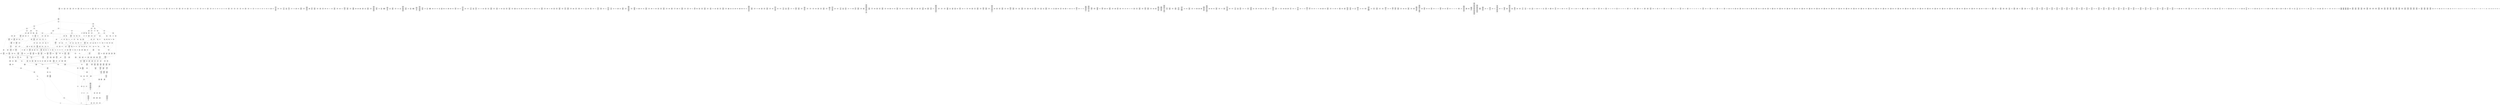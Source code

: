 /* Generated by GvGen v.1.0 (https://www.github.com/stricaud/gvgen) */

digraph G {
compound=true;
   node1 [label="[anywhere]"];
   node2 [label="# 0x0
PUSHX Data
PUSHX Data
MSTORE
PUSHX LogicData
CALLDATASIZE
LT
PUSHX Data
JUMPI
"];
   node3 [label="# 0xd
PUSHX Data
CALLDATALOAD
PUSHX Data
DIV
PUSHX LogicData
GT
PUSHX Data
JUMPI
"];
   node4 [label="# 0x3b
PUSHX LogicData
GT
PUSHX Data
JUMPI
"];
   node5 [label="# 0x46
PUSHX LogicData
GT
PUSHX Data
JUMPI
"];
   node6 [label="# 0x51
PUSHX LogicData
EQ
PUSHX Data
JUMPI
"];
   node7 [label="# 0x5c
PUSHX LogicData
EQ
PUSHX Data
JUMPI
"];
   node8 [label="# 0x67
PUSHX LogicData
EQ
PUSHX Data
JUMPI
"];
   node9 [label="# 0x72
PUSHX LogicData
EQ
PUSHX Data
JUMPI
"];
   node10 [label="# 0x7d
PUSHX LogicData
EQ
PUSHX Data
JUMPI
"];
   node11 [label="# 0x88
PUSHX LogicData
EQ
PUSHX Data
JUMPI
"];
   node12 [label="# 0x93
PUSHX Data
JUMP
"];
   node13 [label="# 0x97
JUMPDEST
PUSHX LogicData
EQ
PUSHX Data
JUMPI
"];
   node14 [label="# 0xa3
PUSHX LogicData
EQ
PUSHX Data
JUMPI
"];
   node15 [label="# 0xae
PUSHX LogicData
EQ
PUSHX Data
JUMPI
"];
   node16 [label="# 0xb9
PUSHX LogicData
EQ
PUSHX Data
JUMPI
"];
   node17 [label="# 0xc4
PUSHX LogicData
EQ
PUSHX Data
JUMPI
"];
   node18 [label="# 0xcf
PUSHX LogicData
EQ
PUSHX Data
JUMPI
"];
   node19 [label="# 0xda
PUSHX Data
JUMP
"];
   node20 [label="# 0xde
JUMPDEST
PUSHX LogicData
GT
PUSHX Data
JUMPI
"];
   node21 [label="# 0xea
PUSHX LogicData
EQ
PUSHX Data
JUMPI
"];
   node22 [label="# 0xf5
PUSHX LogicData
EQ
PUSHX Data
JUMPI
"];
   node23 [label="# 0x100
PUSHX LogicData
EQ
PUSHX Data
JUMPI
"];
   node24 [label="# 0x10b
PUSHX LogicData
EQ
PUSHX Data
JUMPI
"];
   node25 [label="# 0x116
PUSHX LogicData
EQ
PUSHX Data
JUMPI
"];
   node26 [label="# 0x121
PUSHX LogicData
EQ
PUSHX Data
JUMPI
"];
   node27 [label="# 0x12c
PUSHX Data
JUMP
"];
   node28 [label="# 0x130
JUMPDEST
PUSHX LogicData
EQ
PUSHX Data
JUMPI
"];
   node29 [label="# 0x13c
PUSHX LogicData
EQ
PUSHX Data
JUMPI
"];
   node30 [label="# 0x147
PUSHX LogicData
EQ
PUSHX Data
JUMPI
"];
   node31 [label="# 0x152
PUSHX LogicData
EQ
PUSHX Data
JUMPI
"];
   node32 [label="# 0x15d
PUSHX LogicData
EQ
PUSHX Data
JUMPI
"];
   node33 [label="# 0x168
PUSHX Data
JUMP
"];
   node34 [label="# 0x16c
JUMPDEST
PUSHX LogicData
GT
PUSHX Data
JUMPI
"];
   node35 [label="# 0x178
PUSHX LogicData
GT
PUSHX Data
JUMPI
"];
   node36 [label="# 0x183
PUSHX LogicData
EQ
PUSHX Data
JUMPI
"];
   node37 [label="# 0x18e
PUSHX LogicData
EQ
PUSHX Data
JUMPI
"];
   node38 [label="# 0x199
PUSHX LogicData
EQ
PUSHX Data
JUMPI
"];
   node39 [label="# 0x1a4
PUSHX LogicData
EQ
PUSHX Data
JUMPI
"];
   node40 [label="# 0x1af
PUSHX LogicData
EQ
PUSHX Data
JUMPI
"];
   node41 [label="# 0x1ba
PUSHX LogicData
EQ
PUSHX Data
JUMPI
"];
   node42 [label="# 0x1c5
PUSHX Data
JUMP
"];
   node43 [label="# 0x1c9
JUMPDEST
PUSHX LogicData
EQ
PUSHX Data
JUMPI
"];
   node44 [label="# 0x1d5
PUSHX LogicData
EQ
PUSHX Data
JUMPI
"];
   node45 [label="# 0x1e0
PUSHX LogicData
EQ
PUSHX Data
JUMPI
"];
   node46 [label="# 0x1eb
PUSHX LogicData
EQ
PUSHX Data
JUMPI
"];
   node47 [label="# 0x1f6
PUSHX LogicData
EQ
PUSHX Data
JUMPI
"];
   node48 [label="# 0x201
PUSHX LogicData
EQ
PUSHX Data
JUMPI
"];
   node49 [label="# 0x20c
PUSHX Data
JUMP
"];
   node50 [label="# 0x210
JUMPDEST
PUSHX LogicData
GT
PUSHX Data
JUMPI
"];
   node51 [label="# 0x21c
PUSHX LogicData
EQ
PUSHX Data
JUMPI
"];
   node52 [label="# 0x227
PUSHX LogicData
EQ
PUSHX Data
JUMPI
"];
   node53 [label="# 0x232
PUSHX LogicData
EQ
PUSHX Data
JUMPI
"];
   node54 [label="# 0x23d
PUSHX LogicData
EQ
PUSHX Data
JUMPI
"];
   node55 [label="# 0x248
PUSHX LogicData
EQ
PUSHX Data
JUMPI
"];
   node56 [label="# 0x253
PUSHX LogicData
EQ
PUSHX Data
JUMPI
"];
   node57 [label="# 0x25e
PUSHX Data
JUMP
"];
   node58 [label="# 0x262
JUMPDEST
PUSHX LogicData
EQ
PUSHX Data
JUMPI
"];
   node59 [label="# 0x26e
PUSHX LogicData
EQ
PUSHX Data
JUMPI
"];
   node60 [label="# 0x279
PUSHX LogicData
EQ
PUSHX Data
JUMPI
"];
   node61 [label="# 0x284
PUSHX LogicData
EQ
PUSHX Data
JUMPI
"];
   node62 [label="# 0x28f
PUSHX LogicData
EQ
PUSHX Data
JUMPI
"];
   node63 [label="# 0x29a
JUMPDEST
PUSHX Data
REVERT
"];
   node64 [label="# 0x29f
JUMPDEST
CALLVALUE
ISZERO
PUSHX Data
JUMPI
"];
   node65 [label="# 0x2a7
PUSHX Data
REVERT
"];
   node66 [label="# 0x2ab
JUMPDEST
PUSHX Data
PUSHX ArithData
CALLDATASIZE
SUB
ADD
PUSHX Data
PUSHX Data
JUMP
"];
   node67 [label="# 0x2c1
JUMPDEST
PUSHX Data
JUMP
"];
   node68 [label="# 0x2c6
JUMPDEST
PUSHX MemData
MLOAD
PUSHX Data
PUSHX Data
JUMP
"];
   node69 [label="# 0x2d3
JUMPDEST
PUSHX MemData
MLOAD
SUB
RETURN
"];
   node70 [label="# 0x2dc
JUMPDEST
CALLVALUE
ISZERO
PUSHX Data
JUMPI
"];
   node71 [label="# 0x2e4
PUSHX Data
REVERT
"];
   node72 [label="# 0x2e8
JUMPDEST
PUSHX Data
PUSHX Data
JUMP
"];
   node73 [label="# 0x2f1
JUMPDEST
PUSHX MemData
MLOAD
PUSHX Data
PUSHX Data
JUMP
"];
   node74 [label="# 0x2fe
JUMPDEST
PUSHX MemData
MLOAD
SUB
RETURN
"];
   node75 [label="# 0x307
JUMPDEST
CALLVALUE
ISZERO
PUSHX Data
JUMPI
"];
   node76 [label="# 0x30f
PUSHX Data
REVERT
"];
   node77 [label="# 0x313
JUMPDEST
PUSHX Data
PUSHX ArithData
CALLDATASIZE
SUB
ADD
PUSHX Data
PUSHX Data
JUMP
"];
   node78 [label="# 0x329
JUMPDEST
PUSHX Data
JUMP
"];
   node79 [label="# 0x32e
JUMPDEST
PUSHX MemData
MLOAD
PUSHX Data
PUSHX Data
JUMP
"];
   node80 [label="# 0x33b
JUMPDEST
PUSHX MemData
MLOAD
SUB
RETURN
"];
   node81 [label="# 0x344
JUMPDEST
CALLVALUE
ISZERO
PUSHX Data
JUMPI
"];
   node82 [label="# 0x34c
PUSHX Data
REVERT
"];
   node83 [label="# 0x350
JUMPDEST
PUSHX Data
PUSHX ArithData
CALLDATASIZE
SUB
ADD
PUSHX Data
PUSHX Data
JUMP
"];
   node84 [label="# 0x366
JUMPDEST
PUSHX Data
JUMP
"];
   node85 [label="# 0x36b
JUMPDEST
STOP
"];
   node86 [label="# 0x36d
JUMPDEST
PUSHX Data
PUSHX ArithData
CALLDATASIZE
SUB
ADD
PUSHX Data
PUSHX Data
JUMP
"];
   node87 [label="# 0x382
JUMPDEST
PUSHX Data
JUMP
"];
   node88 [label="# 0x387
JUMPDEST
STOP
"];
   node89 [label="# 0x389
JUMPDEST
CALLVALUE
ISZERO
PUSHX Data
JUMPI
"];
   node90 [label="# 0x391
PUSHX Data
REVERT
"];
   node91 [label="# 0x395
JUMPDEST
PUSHX Data
PUSHX Data
JUMP
"];
   node92 [label="# 0x39e
JUMPDEST
PUSHX MemData
MLOAD
PUSHX Data
PUSHX Data
JUMP
"];
   node93 [label="# 0x3ab
JUMPDEST
PUSHX MemData
MLOAD
SUB
RETURN
"];
   node94 [label="# 0x3b4
JUMPDEST
CALLVALUE
ISZERO
PUSHX Data
JUMPI
"];
   node95 [label="# 0x3bc
PUSHX Data
REVERT
"];
   node96 [label="# 0x3c0
JUMPDEST
PUSHX Data
PUSHX ArithData
CALLDATASIZE
SUB
ADD
PUSHX Data
PUSHX Data
JUMP
"];
   node97 [label="# 0x3d6
JUMPDEST
PUSHX Data
JUMP
"];
   node98 [label="# 0x3db
JUMPDEST
STOP
"];
   node99 [label="# 0x3dd
JUMPDEST
CALLVALUE
ISZERO
PUSHX Data
JUMPI
"];
   node100 [label="# 0x3e5
PUSHX Data
REVERT
"];
   node101 [label="# 0x3e9
JUMPDEST
PUSHX Data
PUSHX ArithData
CALLDATASIZE
SUB
ADD
PUSHX Data
PUSHX Data
JUMP
"];
   node102 [label="# 0x3ff
JUMPDEST
PUSHX Data
JUMP
"];
   node103 [label="# 0x404
JUMPDEST
STOP
"];
   node104 [label="# 0x406
JUMPDEST
CALLVALUE
ISZERO
PUSHX Data
JUMPI
"];
   node105 [label="# 0x40e
PUSHX Data
REVERT
"];
   node106 [label="# 0x412
JUMPDEST
PUSHX Data
PUSHX Data
JUMP
"];
   node107 [label="# 0x41b
JUMPDEST
PUSHX MemData
MLOAD
PUSHX Data
PUSHX Data
JUMP
"];
   node108 [label="# 0x428
JUMPDEST
PUSHX MemData
MLOAD
SUB
RETURN
"];
   node109 [label="# 0x431
JUMPDEST
CALLVALUE
ISZERO
PUSHX Data
JUMPI
"];
   node110 [label="# 0x439
PUSHX Data
REVERT
"];
   node111 [label="# 0x43d
JUMPDEST
PUSHX Data
PUSHX Data
JUMP
"];
   node112 [label="# 0x446
JUMPDEST
PUSHX MemData
MLOAD
PUSHX Data
PUSHX Data
JUMP
"];
   node113 [label="# 0x453
JUMPDEST
PUSHX MemData
MLOAD
SUB
RETURN
"];
   node114 [label="# 0x45c
JUMPDEST
CALLVALUE
ISZERO
PUSHX Data
JUMPI
"];
   node115 [label="# 0x464
PUSHX Data
REVERT
"];
   node116 [label="# 0x468
JUMPDEST
PUSHX Data
PUSHX ArithData
CALLDATASIZE
SUB
ADD
PUSHX Data
PUSHX Data
JUMP
"];
   node117 [label="# 0x47e
JUMPDEST
PUSHX Data
JUMP
"];
   node118 [label="# 0x483
JUMPDEST
STOP
"];
   node119 [label="# 0x485
JUMPDEST
CALLVALUE
ISZERO
PUSHX Data
JUMPI
"];
   node120 [label="# 0x48d
PUSHX Data
REVERT
"];
   node121 [label="# 0x491
JUMPDEST
PUSHX Data
PUSHX ArithData
CALLDATASIZE
SUB
ADD
PUSHX Data
PUSHX Data
JUMP
"];
   node122 [label="# 0x4a7
JUMPDEST
PUSHX Data
JUMP
"];
   node123 [label="# 0x4ac
JUMPDEST
STOP
"];
   node124 [label="# 0x4ae
JUMPDEST
CALLVALUE
ISZERO
PUSHX Data
JUMPI
"];
   node125 [label="# 0x4b6
PUSHX Data
REVERT
"];
   node126 [label="# 0x4ba
JUMPDEST
PUSHX Data
PUSHX ArithData
CALLDATASIZE
SUB
ADD
PUSHX Data
PUSHX Data
JUMP
"];
   node127 [label="# 0x4d0
JUMPDEST
PUSHX Data
JUMP
"];
   node128 [label="# 0x4d5
JUMPDEST
PUSHX MemData
MLOAD
PUSHX Data
PUSHX Data
JUMP
"];
   node129 [label="# 0x4e2
JUMPDEST
PUSHX MemData
MLOAD
SUB
RETURN
"];
   node130 [label="# 0x4eb
JUMPDEST
CALLVALUE
ISZERO
PUSHX Data
JUMPI
"];
   node131 [label="# 0x4f3
PUSHX Data
REVERT
"];
   node132 [label="# 0x4f7
JUMPDEST
PUSHX Data
PUSHX Data
JUMP
"];
   node133 [label="# 0x500
JUMPDEST
STOP
"];
   node134 [label="# 0x502
JUMPDEST
CALLVALUE
ISZERO
PUSHX Data
JUMPI
"];
   node135 [label="# 0x50a
PUSHX Data
REVERT
"];
   node136 [label="# 0x50e
JUMPDEST
PUSHX Data
PUSHX ArithData
CALLDATASIZE
SUB
ADD
PUSHX Data
PUSHX Data
JUMP
"];
   node137 [label="# 0x524
JUMPDEST
PUSHX Data
JUMP
"];
   node138 [label="# 0x529
JUMPDEST
STOP
"];
   node139 [label="# 0x52b
JUMPDEST
CALLVALUE
ISZERO
PUSHX Data
JUMPI
"];
   node140 [label="# 0x533
PUSHX Data
REVERT
"];
   node141 [label="# 0x537
JUMPDEST
PUSHX Data
PUSHX ArithData
CALLDATASIZE
SUB
ADD
PUSHX Data
PUSHX Data
JUMP
"];
   node142 [label="# 0x54d
JUMPDEST
PUSHX Data
JUMP
"];
   node143 [label="# 0x552
JUMPDEST
STOP
"];
   node144 [label="# 0x554
JUMPDEST
CALLVALUE
ISZERO
PUSHX Data
JUMPI
"];
   node145 [label="# 0x55c
PUSHX Data
REVERT
"];
   node146 [label="# 0x560
JUMPDEST
PUSHX Data
PUSHX ArithData
CALLDATASIZE
SUB
ADD
PUSHX Data
PUSHX Data
JUMP
"];
   node147 [label="# 0x576
JUMPDEST
PUSHX Data
JUMP
"];
   node148 [label="# 0x57b
JUMPDEST
STOP
"];
   node149 [label="# 0x57d
JUMPDEST
CALLVALUE
ISZERO
PUSHX Data
JUMPI
"];
   node150 [label="# 0x585
PUSHX Data
REVERT
"];
   node151 [label="# 0x589
JUMPDEST
PUSHX Data
PUSHX ArithData
CALLDATASIZE
SUB
ADD
PUSHX Data
PUSHX Data
JUMP
"];
   node152 [label="# 0x59f
JUMPDEST
PUSHX Data
JUMP
"];
   node153 [label="# 0x5a4
JUMPDEST
PUSHX MemData
MLOAD
PUSHX Data
PUSHX Data
JUMP
"];
   node154 [label="# 0x5b1
JUMPDEST
PUSHX MemData
MLOAD
SUB
RETURN
"];
   node155 [label="# 0x5ba
JUMPDEST
CALLVALUE
ISZERO
PUSHX Data
JUMPI
"];
   node156 [label="# 0x5c2
PUSHX Data
REVERT
"];
   node157 [label="# 0x5c6
JUMPDEST
PUSHX Data
PUSHX Data
JUMP
"];
   node158 [label="# 0x5cf
JUMPDEST
PUSHX MemData
MLOAD
PUSHX Data
PUSHX Data
JUMP
"];
   node159 [label="# 0x5dc
JUMPDEST
PUSHX MemData
MLOAD
SUB
RETURN
"];
   node160 [label="# 0x5e5
JUMPDEST
CALLVALUE
ISZERO
PUSHX Data
JUMPI
"];
   node161 [label="# 0x5ed
PUSHX Data
REVERT
"];
   node162 [label="# 0x5f1
JUMPDEST
PUSHX Data
PUSHX ArithData
CALLDATASIZE
SUB
ADD
PUSHX Data
PUSHX Data
JUMP
"];
   node163 [label="# 0x607
JUMPDEST
PUSHX Data
JUMP
"];
   node164 [label="# 0x60c
JUMPDEST
STOP
"];
   node165 [label="# 0x60e
JUMPDEST
CALLVALUE
ISZERO
PUSHX Data
JUMPI
"];
   node166 [label="# 0x616
PUSHX Data
REVERT
"];
   node167 [label="# 0x61a
JUMPDEST
PUSHX Data
PUSHX ArithData
CALLDATASIZE
SUB
ADD
PUSHX Data
PUSHX Data
JUMP
"];
   node168 [label="# 0x630
JUMPDEST
PUSHX Data
JUMP
"];
   node169 [label="# 0x635
JUMPDEST
STOP
"];
   node170 [label="# 0x637
JUMPDEST
CALLVALUE
ISZERO
PUSHX Data
JUMPI
"];
   node171 [label="# 0x63f
PUSHX Data
REVERT
"];
   node172 [label="# 0x643
JUMPDEST
PUSHX Data
PUSHX ArithData
CALLDATASIZE
SUB
ADD
PUSHX Data
PUSHX Data
JUMP
"];
   node173 [label="# 0x659
JUMPDEST
PUSHX Data
JUMP
"];
   node174 [label="# 0x65e
JUMPDEST
PUSHX MemData
MLOAD
PUSHX Data
PUSHX Data
JUMP
"];
   node175 [label="# 0x66b
JUMPDEST
PUSHX MemData
MLOAD
SUB
RETURN
"];
   node176 [label="# 0x674
JUMPDEST
CALLVALUE
ISZERO
PUSHX Data
JUMPI
"];
   node177 [label="# 0x67c
PUSHX Data
REVERT
"];
   node178 [label="# 0x680
JUMPDEST
PUSHX Data
PUSHX ArithData
CALLDATASIZE
SUB
ADD
PUSHX Data
PUSHX Data
JUMP
"];
   node179 [label="# 0x696
JUMPDEST
PUSHX Data
JUMP
"];
   node180 [label="# 0x69b
JUMPDEST
STOP
"];
   node181 [label="# 0x69d
JUMPDEST
CALLVALUE
ISZERO
PUSHX Data
JUMPI
"];
   node182 [label="# 0x6a5
PUSHX Data
REVERT
"];
   node183 [label="# 0x6a9
JUMPDEST
PUSHX Data
PUSHX Data
JUMP
"];
   node184 [label="# 0x6b2
JUMPDEST
PUSHX MemData
MLOAD
PUSHX Data
PUSHX Data
JUMP
"];
   node185 [label="# 0x6bf
JUMPDEST
PUSHX MemData
MLOAD
SUB
RETURN
"];
   node186 [label="# 0x6c8
JUMPDEST
CALLVALUE
ISZERO
PUSHX Data
JUMPI
"];
   node187 [label="# 0x6d0
PUSHX Data
REVERT
"];
   node188 [label="# 0x6d4
JUMPDEST
PUSHX Data
PUSHX Data
JUMP
"];
   node189 [label="# 0x6dd
JUMPDEST
PUSHX MemData
MLOAD
PUSHX Data
PUSHX Data
JUMP
"];
   node190 [label="# 0x6ea
JUMPDEST
PUSHX MemData
MLOAD
SUB
RETURN
"];
   node191 [label="# 0x6f3
JUMPDEST
CALLVALUE
ISZERO
PUSHX Data
JUMPI
"];
   node192 [label="# 0x6fb
PUSHX Data
REVERT
"];
   node193 [label="# 0x6ff
JUMPDEST
PUSHX Data
PUSHX ArithData
CALLDATASIZE
SUB
ADD
PUSHX Data
PUSHX Data
JUMP
"];
   node194 [label="# 0x715
JUMPDEST
PUSHX Data
JUMP
"];
   node195 [label="# 0x71a
JUMPDEST
PUSHX MemData
MLOAD
PUSHX Data
PUSHX Data
JUMP
"];
   node196 [label="# 0x727
JUMPDEST
PUSHX MemData
MLOAD
SUB
RETURN
"];
   node197 [label="# 0x730
JUMPDEST
CALLVALUE
ISZERO
PUSHX Data
JUMPI
"];
   node198 [label="# 0x738
PUSHX Data
REVERT
"];
   node199 [label="# 0x73c
JUMPDEST
PUSHX Data
PUSHX Data
JUMP
"];
   node200 [label="# 0x745
JUMPDEST
STOP
"];
   node201 [label="# 0x747
JUMPDEST
CALLVALUE
ISZERO
PUSHX Data
JUMPI
"];
   node202 [label="# 0x74f
PUSHX Data
REVERT
"];
   node203 [label="# 0x753
JUMPDEST
PUSHX Data
PUSHX Data
JUMP
"];
   node204 [label="# 0x75c
JUMPDEST
STOP
"];
   node205 [label="# 0x75e
JUMPDEST
CALLVALUE
ISZERO
PUSHX Data
JUMPI
"];
   node206 [label="# 0x766
PUSHX Data
REVERT
"];
   node207 [label="# 0x76a
JUMPDEST
PUSHX Data
PUSHX Data
JUMP
"];
   node208 [label="# 0x773
JUMPDEST
PUSHX MemData
MLOAD
PUSHX Data
PUSHX Data
JUMP
"];
   node209 [label="# 0x780
JUMPDEST
PUSHX MemData
MLOAD
SUB
RETURN
"];
   node210 [label="# 0x789
JUMPDEST
CALLVALUE
ISZERO
PUSHX Data
JUMPI
"];
   node211 [label="# 0x791
PUSHX Data
REVERT
"];
   node212 [label="# 0x795
JUMPDEST
PUSHX Data
PUSHX Data
JUMP
"];
   node213 [label="# 0x79e
JUMPDEST
PUSHX MemData
MLOAD
PUSHX Data
PUSHX Data
JUMP
"];
   node214 [label="# 0x7ab
JUMPDEST
PUSHX MemData
MLOAD
SUB
RETURN
"];
   node215 [label="# 0x7b4
JUMPDEST
CALLVALUE
ISZERO
PUSHX Data
JUMPI
"];
   node216 [label="# 0x7bc
PUSHX Data
REVERT
"];
   node217 [label="# 0x7c0
JUMPDEST
PUSHX Data
PUSHX ArithData
CALLDATASIZE
SUB
ADD
PUSHX Data
PUSHX Data
JUMP
"];
   node218 [label="# 0x7d6
JUMPDEST
PUSHX Data
JUMP
"];
   node219 [label="# 0x7db
JUMPDEST
STOP
"];
   node220 [label="# 0x7dd
JUMPDEST
CALLVALUE
ISZERO
PUSHX Data
JUMPI
"];
   node221 [label="# 0x7e5
PUSHX Data
REVERT
"];
   node222 [label="# 0x7e9
JUMPDEST
PUSHX Data
PUSHX Data
JUMP
"];
   node223 [label="# 0x7f2
JUMPDEST
PUSHX MemData
MLOAD
PUSHX Data
PUSHX Data
JUMP
"];
   node224 [label="# 0x7ff
JUMPDEST
PUSHX MemData
MLOAD
SUB
RETURN
"];
   node225 [label="# 0x808
JUMPDEST
CALLVALUE
ISZERO
PUSHX Data
JUMPI
"];
   node226 [label="# 0x810
PUSHX Data
REVERT
"];
   node227 [label="# 0x814
JUMPDEST
PUSHX Data
PUSHX ArithData
CALLDATASIZE
SUB
ADD
PUSHX Data
PUSHX Data
JUMP
"];
   node228 [label="# 0x82a
JUMPDEST
PUSHX Data
JUMP
"];
   node229 [label="# 0x82f
JUMPDEST
STOP
"];
   node230 [label="# 0x831
JUMPDEST
CALLVALUE
ISZERO
PUSHX Data
JUMPI
"];
   node231 [label="# 0x839
PUSHX Data
REVERT
"];
   node232 [label="# 0x83d
JUMPDEST
PUSHX Data
PUSHX ArithData
CALLDATASIZE
SUB
ADD
PUSHX Data
PUSHX Data
JUMP
"];
   node233 [label="# 0x853
JUMPDEST
PUSHX Data
JUMP
"];
   node234 [label="# 0x858
JUMPDEST
STOP
"];
   node235 [label="# 0x85a
JUMPDEST
CALLVALUE
ISZERO
PUSHX Data
JUMPI
"];
   node236 [label="# 0x862
PUSHX Data
REVERT
"];
   node237 [label="# 0x866
JUMPDEST
PUSHX Data
PUSHX ArithData
CALLDATASIZE
SUB
ADD
PUSHX Data
PUSHX Data
JUMP
"];
   node238 [label="# 0x87c
JUMPDEST
PUSHX Data
JUMP
"];
   node239 [label="# 0x881
JUMPDEST
STOP
"];
   node240 [label="# 0x883
JUMPDEST
CALLVALUE
ISZERO
PUSHX Data
JUMPI
"];
   node241 [label="# 0x88b
PUSHX Data
REVERT
"];
   node242 [label="# 0x88f
JUMPDEST
PUSHX Data
PUSHX ArithData
CALLDATASIZE
SUB
ADD
PUSHX Data
PUSHX Data
JUMP
"];
   node243 [label="# 0x8a5
JUMPDEST
PUSHX Data
JUMP
"];
   node244 [label="# 0x8aa
JUMPDEST
PUSHX MemData
MLOAD
PUSHX Data
PUSHX Data
JUMP
"];
   node245 [label="# 0x8b7
JUMPDEST
PUSHX MemData
MLOAD
SUB
RETURN
"];
   node246 [label="# 0x8c0
JUMPDEST
CALLVALUE
ISZERO
PUSHX Data
JUMPI
"];
   node247 [label="# 0x8c8
PUSHX Data
REVERT
"];
   node248 [label="# 0x8cc
JUMPDEST
PUSHX Data
PUSHX Data
JUMP
"];
   node249 [label="# 0x8d5
JUMPDEST
PUSHX MemData
MLOAD
PUSHX Data
PUSHX Data
JUMP
"];
   node250 [label="# 0x8e2
JUMPDEST
PUSHX MemData
MLOAD
SUB
RETURN
"];
   node251 [label="# 0x8eb
JUMPDEST
CALLVALUE
ISZERO
PUSHX Data
JUMPI
"];
   node252 [label="# 0x8f3
PUSHX Data
REVERT
"];
   node253 [label="# 0x8f7
JUMPDEST
PUSHX Data
PUSHX Data
JUMP
"];
   node254 [label="# 0x900
JUMPDEST
PUSHX MemData
MLOAD
PUSHX Data
PUSHX Data
JUMP
"];
   node255 [label="# 0x90d
JUMPDEST
PUSHX MemData
MLOAD
SUB
RETURN
"];
   node256 [label="# 0x916
JUMPDEST
CALLVALUE
ISZERO
PUSHX Data
JUMPI
"];
   node257 [label="# 0x91e
PUSHX Data
REVERT
"];
   node258 [label="# 0x922
JUMPDEST
PUSHX Data
PUSHX Data
JUMP
"];
   node259 [label="# 0x92b
JUMPDEST
PUSHX MemData
MLOAD
PUSHX Data
PUSHX Data
JUMP
"];
   node260 [label="# 0x938
JUMPDEST
PUSHX MemData
MLOAD
SUB
RETURN
"];
   node261 [label="# 0x941
JUMPDEST
CALLVALUE
ISZERO
PUSHX Data
JUMPI
"];
   node262 [label="# 0x949
PUSHX Data
REVERT
"];
   node263 [label="# 0x94d
JUMPDEST
PUSHX Data
PUSHX ArithData
CALLDATASIZE
SUB
ADD
PUSHX Data
PUSHX Data
JUMP
"];
   node264 [label="# 0x963
JUMPDEST
PUSHX Data
JUMP
"];
   node265 [label="# 0x968
JUMPDEST
PUSHX MemData
MLOAD
PUSHX Data
PUSHX Data
JUMP
"];
   node266 [label="# 0x975
JUMPDEST
PUSHX MemData
MLOAD
SUB
RETURN
"];
   node267 [label="# 0x97e
JUMPDEST
CALLVALUE
ISZERO
PUSHX Data
JUMPI
"];
   node268 [label="# 0x986
PUSHX Data
REVERT
"];
   node269 [label="# 0x98a
JUMPDEST
PUSHX Data
PUSHX Data
JUMP
"];
   node270 [label="# 0x993
JUMPDEST
STOP
"];
   node271 [label="# 0x995
JUMPDEST
CALLVALUE
ISZERO
PUSHX Data
JUMPI
"];
   node272 [label="# 0x99d
PUSHX Data
REVERT
"];
   node273 [label="# 0x9a1
JUMPDEST
PUSHX Data
PUSHX Data
JUMP
"];
   node274 [label="# 0x9aa
JUMPDEST
PUSHX MemData
MLOAD
PUSHX Data
PUSHX Data
JUMP
"];
   node275 [label="# 0x9b7
JUMPDEST
PUSHX MemData
MLOAD
SUB
RETURN
"];
   node276 [label="# 0x9c0
JUMPDEST
CALLVALUE
ISZERO
PUSHX Data
JUMPI
"];
   node277 [label="# 0x9c8
PUSHX Data
REVERT
"];
   node278 [label="# 0x9cc
JUMPDEST
PUSHX Data
PUSHX Data
JUMP
"];
   node279 [label="# 0x9d5
JUMPDEST
STOP
"];
   node280 [label="# 0x9d7
JUMPDEST
CALLVALUE
ISZERO
PUSHX Data
JUMPI
"];
   node281 [label="# 0x9df
PUSHX Data
REVERT
"];
   node282 [label="# 0x9e3
JUMPDEST
PUSHX Data
PUSHX ArithData
CALLDATASIZE
SUB
ADD
PUSHX Data
PUSHX Data
JUMP
"];
   node283 [label="# 0x9f9
JUMPDEST
PUSHX Data
JUMP
"];
   node284 [label="# 0x9fe
JUMPDEST
STOP
"];
   node285 [label="# 0xa00
JUMPDEST
CALLVALUE
ISZERO
PUSHX Data
JUMPI
"];
   node286 [label="# 0xa08
PUSHX Data
REVERT
"];
   node287 [label="# 0xa0c
JUMPDEST
PUSHX Data
PUSHX ArithData
CALLDATASIZE
SUB
ADD
PUSHX Data
PUSHX Data
JUMP
"];
   node288 [label="# 0xa22
JUMPDEST
PUSHX Data
JUMP
"];
   node289 [label="# 0xa27
JUMPDEST
STOP
"];
   node290 [label="# 0xa29
JUMPDEST
PUSHX Data
PUSHX ArithData
CALLDATASIZE
SUB
ADD
PUSHX Data
PUSHX Data
JUMP
"];
   node291 [label="# 0xa3e
JUMPDEST
PUSHX Data
JUMP
"];
   node292 [label="# 0xa43
JUMPDEST
STOP
"];
   node293 [label="# 0xa45
JUMPDEST
PUSHX Data
PUSHX Data
PUSHX Data
JUMP
"];
   node294 [label="# 0xa50
JUMPDEST
JUMP
"];
   node295 [label="# 0xa57
JUMPDEST
PUSHX Data
PUSHX StorData
SLOAD
PUSHX Data
PUSHX Data
JUMP
"];
   node296 [label="# 0xa66
JUMPDEST
PUSHX ArithData
ADD
PUSHX ArithData
DIV
MUL
PUSHX ArithData
ADD
PUSHX MemData
MLOAD
ADD
PUSHX Data
MSTORE
MSTORE
PUSHX ArithData
ADD
SLOAD
PUSHX Data
PUSHX Data
JUMP
"];
   node297 [label="# 0xa92
JUMPDEST
ISZERO
PUSHX Data
JUMPI
"];
   node298 [label="# 0xa99
PUSHX LogicData
LT
PUSHX Data
JUMPI
"];
   node299 [label="# 0xaa1
PUSHX ArithData
SLOAD
DIV
MUL
MSTORE
PUSHX ArithData
ADD
PUSHX Data
JUMP
"];
   node300 [label="# 0xab4
JUMPDEST
ADD
PUSHX Data
MSTORE
PUSHX Data
PUSHX Data
SHA3
"];
   node301 [label="# 0xac2
JUMPDEST
SLOAD
MSTORE
PUSHX ArithData
ADD
PUSHX ArithData
ADD
GT
PUSHX Data
JUMPI
"];
   node302 [label="# 0xad6
SUB
PUSHX BitData
AND
ADD
"];
   node303 [label="# 0xadf
JUMPDEST
JUMP
"];
   node304 [label="# 0xae9
JUMPDEST
PUSHX Data
PUSHX Data
PUSHX Data
JUMP
"];
   node305 [label="# 0xaf4
JUMPDEST
PUSHX Data
JUMPI
"];
   node306 [label="# 0xaf9
PUSHX MemData
MLOAD
PUSHX Data
MSTORE
PUSHX ArithData
ADD
PUSHX Data
PUSHX Data
JUMP
"];
   node307 [label="# 0xb2a
JUMPDEST
PUSHX MemData
MLOAD
SUB
REVERT
"];
   node308 [label="# 0xb33
JUMPDEST
PUSHX Data
PUSHX ArithData
MSTORE
PUSHX ArithData
ADD
MSTORE
PUSHX ArithData
ADD
PUSHX Data
SHA3
PUSHX ArithData
SLOAD
PUSHX ArithData
EXP
DIV
PUSHX BitData
AND
JUMP
"];
   node309 [label="# 0xb6e
JUMPDEST
PUSHX Data
PUSHX Data
PUSHX Data
JUMP
"];
   node310 [label="# 0xb79
JUMPDEST
PUSHX BitData
AND
PUSHX BitData
AND
EQ
ISZERO
PUSHX Data
JUMPI
"];
   node311 [label="# 0xbb0
PUSHX MemData
MLOAD
PUSHX Data
MSTORE
PUSHX ArithData
ADD
PUSHX Data
PUSHX Data
JUMP
"];
   node312 [label="# 0xbe1
JUMPDEST
PUSHX MemData
MLOAD
SUB
REVERT
"];
   node313 [label="# 0xbea
JUMPDEST
PUSHX BitData
AND
PUSHX Data
PUSHX Data
JUMP
"];
   node314 [label="# 0xc09
JUMPDEST
PUSHX BitData
AND
EQ
PUSHX Data
JUMPI
"];
   node315 [label="# 0xc26
PUSHX Data
PUSHX Data
PUSHX Data
JUMP
"];
   node316 [label="# 0xc32
JUMPDEST
PUSHX Data
JUMP
"];
   node317 [label="# 0xc37
JUMPDEST
"];
   node318 [label="# 0xc38
JUMPDEST
PUSHX Data
JUMPI
"];
   node319 [label="# 0xc3d
PUSHX MemData
MLOAD
PUSHX Data
MSTORE
PUSHX ArithData
ADD
PUSHX Data
PUSHX Data
JUMP
"];
   node320 [label="# 0xc6e
JUMPDEST
PUSHX MemData
MLOAD
SUB
REVERT
"];
   node321 [label="# 0xc77
JUMPDEST
PUSHX Data
PUSHX Data
JUMP
"];
   node322 [label="# 0xc81
JUMPDEST
JUMP
"];
   node323 [label="# 0xc86
JUMPDEST
PUSHX StorData
PUSHX ArithData
SLOAD
PUSHX ArithData
EXP
DIV
PUSHX BitData
AND
PUSHX Data
JUMPI
"];
   node324 [label="# 0xc9b
PUSHX MemData
MLOAD
PUSHX Data
MSTORE
PUSHX ArithData
ADD
PUSHX Data
PUSHX Data
JUMP
"];
   node325 [label="# 0xccc
JUMPDEST
PUSHX MemData
MLOAD
SUB
REVERT
"];
   node326 [label="# 0xcd5
JUMPDEST
PUSHX Data
PUSHX StorData
SLOAD
PUSHX Data
PUSHX StorData
SLOAD
PUSHX Data
PUSHX Data
JUMP
"];
   node327 [label="# 0xcea
JUMPDEST
PUSHX Data
PUSHX Data
JUMP
"];
   node328 [label="# 0xcf4
JUMPDEST
PUSHX Data
PUSHX Data
JUMP
"];
   node329 [label="# 0xcfe
JUMPDEST
CALLVALUE
PUSHX Data
PUSHX Data
JUMP
"];
   node330 [label="# 0xd0d
JUMPDEST
PUSHX StorData
SLOAD
PUSHX Data
PUSHX Data
JUMP
"];
   node331 [label="# 0xd1a
JUMPDEST
GT
ISZERO
PUSHX Data
JUMPI
"];
   node332 [label="# 0xd21
PUSHX MemData
MLOAD
PUSHX Data
MSTORE
PUSHX ArithData
ADD
PUSHX Data
PUSHX Data
JUMP
"];
   node333 [label="# 0xd52
JUMPDEST
PUSHX MemData
MLOAD
SUB
REVERT
"];
   node334 [label="# 0xd5b
JUMPDEST
PUSHX StorData
PUSHX ArithData
SLOAD
PUSHX ArithData
EXP
DIV
PUSHX BitData
AND
PUSHX BitData
AND
PUSHX BitData
CALLER
PUSHX MemData
MLOAD
PUSHX BitData
AND
PUSHX ArithData
MUL
MSTORE
PUSHX ArithData
ADD
PUSHX Data
PUSHX Data
JUMP
"];
   node335 [label="# 0xdd2
JUMPDEST
PUSHX Data
PUSHX MemData
MLOAD
SUB
EXTCODESIZE
ISZERO
ISZERO
PUSHX Data
JUMPI
"];
   node336 [label="# 0xde6
PUSHX Data
REVERT
"];
   node337 [label="# 0xdea
JUMPDEST
GAS
STATICCALL
ISZERO
ISZERO
PUSHX Data
JUMPI
"];
   node338 [label="# 0xdf5
RETURNDATASIZE
PUSHX Data
RETURNDATACOPY
RETURNDATASIZE
PUSHX Data
REVERT
"];
   node339 [label="# 0xdfe
JUMPDEST
PUSHX MemData
MLOAD
RETURNDATASIZE
PUSHX BitData
NOT
PUSHX ArithData
ADD
AND
ADD
PUSHX Data
MSTORE
ADD
PUSHX Data
PUSHX Data
JUMP
"];
   node340 [label="# 0xe22
JUMPDEST
GT
ISZERO
PUSHX Data
JUMPI
"];
   node341 [label="# 0xe2a
PUSHX MemData
MLOAD
PUSHX Data
MSTORE
PUSHX ArithData
ADD
PUSHX Data
PUSHX Data
JUMP
"];
   node342 [label="# 0xe5b
JUMPDEST
PUSHX MemData
MLOAD
SUB
REVERT
"];
   node343 [label="# 0xe64
JUMPDEST
PUSHX Data
"];
   node344 [label="# 0xe67
JUMPDEST
LT
ISZERO
PUSHX Data
JUMPI
"];
   node345 [label="# 0xe70
PUSHX Data
PUSHX StorData
PUSHX ArithData
SLOAD
PUSHX ArithData
EXP
DIV
PUSHX BitData
AND
PUSHX BitData
AND
PUSHX BitData
CALLER
PUSHX Data
PUSHX MemData
MLOAD
PUSHX BitData
AND
PUSHX ArithData
MUL
MSTORE
PUSHX ArithData
ADD
PUSHX Data
PUSHX Data
JUMP
"];
   node346 [label="# 0xeeb
JUMPDEST
PUSHX Data
PUSHX MemData
MLOAD
SUB
EXTCODESIZE
ISZERO
ISZERO
PUSHX Data
JUMPI
"];
   node347 [label="# 0xeff
PUSHX Data
REVERT
"];
   node348 [label="# 0xf03
JUMPDEST
GAS
STATICCALL
ISZERO
ISZERO
PUSHX Data
JUMPI
"];
   node349 [label="# 0xf0e
RETURNDATASIZE
PUSHX Data
RETURNDATACOPY
RETURNDATASIZE
PUSHX Data
REVERT
"];
   node350 [label="# 0xf17
JUMPDEST
PUSHX MemData
MLOAD
RETURNDATASIZE
PUSHX BitData
NOT
PUSHX ArithData
ADD
AND
ADD
PUSHX Data
MSTORE
ADD
PUSHX Data
PUSHX Data
JUMP
"];
   node351 [label="# 0xf3b
JUMPDEST
PUSHX StorData
PUSHX ArithData
SLOAD
PUSHX ArithData
EXP
DIV
PUSHX BitData
AND
PUSHX BitData
AND
PUSHX BitData
PUSHX MemData
MLOAD
PUSHX BitData
AND
PUSHX ArithData
MUL
MSTORE
PUSHX ArithData
ADD
PUSHX Data
PUSHX Data
JUMP
"];
   node352 [label="# 0xfb4
JUMPDEST
PUSHX Data
PUSHX MemData
MLOAD
SUB
PUSHX Data
EXTCODESIZE
ISZERO
ISZERO
PUSHX Data
JUMPI
"];
   node353 [label="# 0xfca
PUSHX Data
REVERT
"];
   node354 [label="# 0xfce
JUMPDEST
GAS
CALL
ISZERO
ISZERO
PUSHX Data
JUMPI
"];
   node355 [label="# 0xfd9
RETURNDATASIZE
PUSHX Data
RETURNDATACOPY
RETURNDATASIZE
PUSHX Data
REVERT
"];
   node356 [label="# 0xfe2
JUMPDEST
PUSHX Data
PUSHX Data
JUMP
"];
   node357 [label="# 0xff2
JUMPDEST
PUSHX Data
JUMP
"];
   node358 [label="# 0xffa
JUMPDEST
PUSHX Data
"];
   node359 [label="# 0xffe
JUMPDEST
LT
ISZERO
PUSHX Data
JUMPI
"];
   node360 [label="# 0x1007
PUSHX Data
CALLER
PUSHX Data
PUSHX Data
PUSHX Data
PUSHX Data
JUMP
"];
   node361 [label="# 0x1016
JUMPDEST
PUSHX Data
PUSHX Data
JUMP
"];
   node362 [label="# 0x1020
JUMPDEST
PUSHX Data
JUMP
"];
   node363 [label="# 0x1025
JUMPDEST
PUSHX Data
PUSHX Data
PUSHX Data
JUMP
"];
   node364 [label="# 0x102f
JUMPDEST
PUSHX Data
PUSHX Data
JUMP
"];
   node365 [label="# 0x103a
JUMPDEST
PUSHX Data
JUMP
"];
   node366 [label="# 0x1042
JUMPDEST
PUSHX LogicData
PUSHX StorData
SLOAD
EQ
ISZERO
PUSHX Data
JUMPI
"];
   node367 [label="# 0x104f
NUMBER
PUSHX Data
SSTORE
"];
   node368 [label="# 0x1056
JUMPDEST
JUMP
"];
   node369 [label="# 0x105a
JUMPDEST
PUSHX StorData
SLOAD
PUSHX Data
PUSHX Data
JUMP
"];
   node370 [label="# 0x1067
JUMPDEST
PUSHX ArithData
ADD
PUSHX ArithData
DIV
MUL
PUSHX ArithData
ADD
PUSHX MemData
MLOAD
ADD
PUSHX Data
MSTORE
MSTORE
PUSHX ArithData
ADD
SLOAD
PUSHX Data
PUSHX Data
JUMP
"];
   node371 [label="# 0x1093
JUMPDEST
ISZERO
PUSHX Data
JUMPI
"];
   node372 [label="# 0x109a
PUSHX LogicData
LT
PUSHX Data
JUMPI
"];
   node373 [label="# 0x10a2
PUSHX ArithData
SLOAD
DIV
MUL
MSTORE
PUSHX ArithData
ADD
PUSHX Data
JUMP
"];
   node374 [label="# 0x10b5
JUMPDEST
ADD
PUSHX Data
MSTORE
PUSHX Data
PUSHX Data
SHA3
"];
   node375 [label="# 0x10c3
JUMPDEST
SLOAD
MSTORE
PUSHX ArithData
ADD
PUSHX ArithData
ADD
GT
PUSHX Data
JUMPI
"];
   node376 [label="# 0x10d7
SUB
PUSHX BitData
AND
ADD
"];
   node377 [label="# 0x10e0
JUMPDEST
JUMP
"];
   node378 [label="# 0x10e8
JUMPDEST
PUSHX Data
PUSHX Data
JUMP
"];
   node379 [label="# 0x10f0
JUMPDEST
PUSHX BitData
AND
PUSHX Data
PUSHX Data
JUMP
"];
   node380 [label="# 0x110e
JUMPDEST
PUSHX BitData
AND
EQ
PUSHX Data
JUMPI
"];
   node381 [label="# 0x112a
PUSHX MemData
MLOAD
PUSHX Data
MSTORE
PUSHX ArithData
ADD
PUSHX Data
PUSHX Data
JUMP
"];
   node382 [label="# 0x115b
JUMPDEST
PUSHX MemData
MLOAD
SUB
REVERT
"];
   node383 [label="# 0x1164
JUMPDEST
PUSHX Data
MLOAD
PUSHX ArithData
ADD
PUSHX Data
PUSHX Data
JUMP
"];
   node384 [label="# 0x117a
JUMPDEST
JUMP
"];
   node385 [label="# 0x117e
JUMPDEST
PUSHX Data
PUSHX Data
JUMP
"];
   node386 [label="# 0x1186
JUMPDEST
PUSHX BitData
AND
PUSHX Data
PUSHX Data
JUMP
"];
   node387 [label="# 0x11a4
JUMPDEST
PUSHX BitData
AND
EQ
PUSHX Data
JUMPI
"];
   node388 [label="# 0x11c0
PUSHX MemData
MLOAD
PUSHX Data
MSTORE
PUSHX ArithData
ADD
PUSHX Data
PUSHX Data
JUMP
"];
   node389 [label="# 0x11f1
JUMPDEST
PUSHX MemData
MLOAD
SUB
REVERT
"];
   node390 [label="# 0x11fa
JUMPDEST
PUSHX Data
PUSHX Data
PUSHX Data
PUSHX Data
JUMP
"];
   node391 [label="# 0x1206
JUMPDEST
PUSHX Data
PUSHX Data
"];
   node392 [label="# 0x120f
JUMPDEST
GT
PUSHX Data
JUMPI
"];
   node393 [label="# 0x1217
PUSHX Data
CALLER
PUSHX Data
PUSHX Data
JUMP
"];
   node394 [label="# 0x1226
JUMPDEST
PUSHX Data
JUMP
"];
   node395 [label="# 0x122b
JUMPDEST
PUSHX Data
PUSHX Data
PUSHX Data
JUMP
"];
   node396 [label="# 0x1235
JUMPDEST
PUSHX Data
PUSHX Data
JUMP
"];
   node397 [label="# 0x1240
JUMPDEST
PUSHX Data
JUMP
"];
   node398 [label="# 0x1248
JUMPDEST
JUMP
"];
   node399 [label="# 0x124d
JUMPDEST
PUSHX Data
PUSHX StorData
SLOAD
JUMP
"];
   node400 [label="# 0x125a
JUMPDEST
PUSHX StorData
PUSHX ArithData
SLOAD
PUSHX ArithData
EXP
DIV
PUSHX BitData
AND
JUMP
"];
   node401 [label="# 0x126d
JUMPDEST
PUSHX Data
PUSHX Data
PUSHX Data
JUMP
"];
   node402 [label="# 0x1278
JUMPDEST
PUSHX Data
JUMP
"];
   node403 [label="# 0x127e
JUMPDEST
PUSHX Data
JUMPI
"];
   node404 [label="# 0x1283
PUSHX MemData
MLOAD
PUSHX Data
MSTORE
PUSHX ArithData
ADD
PUSHX Data
PUSHX Data
JUMP
"];
   node405 [label="# 0x12b4
JUMPDEST
PUSHX MemData
MLOAD
SUB
REVERT
"];
   node406 [label="# 0x12bd
JUMPDEST
PUSHX Data
PUSHX Data
JUMP
"];
   node407 [label="# 0x12c8
JUMPDEST
JUMP
"];
   node408 [label="# 0x12cd
JUMPDEST
PUSHX Data
PUSHX Data
JUMP
"];
   node409 [label="# 0x12d5
JUMPDEST
PUSHX BitData
AND
PUSHX Data
PUSHX Data
JUMP
"];
   node410 [label="# 0x12f3
JUMPDEST
PUSHX BitData
AND
EQ
PUSHX Data
JUMPI
"];
   node411 [label="# 0x130f
PUSHX MemData
MLOAD
PUSHX Data
MSTORE
PUSHX ArithData
ADD
PUSHX Data
PUSHX Data
JUMP
"];
   node412 [label="# 0x1340
JUMPDEST
PUSHX MemData
MLOAD
SUB
REVERT
"];
   node413 [label="# 0x1349
JUMPDEST
ADDRESS
PUSHX BitData
AND
BALANCE
LT
ISZERO
PUSHX Data
JUMPI
"];
   node414 [label="# 0x1369
PUSHX MemData
MLOAD
PUSHX Data
MSTORE
PUSHX ArithData
ADD
PUSHX Data
PUSHX Data
JUMP
"];
   node415 [label="# 0x139a
JUMPDEST
PUSHX MemData
MLOAD
SUB
REVERT
"];
   node416 [label="# 0x13a3
JUMPDEST
PUSHX Data
PUSHX Data
PUSHX Data
"];
   node417 [label="# 0x13ad
JUMPDEST
PUSHX LogicData
LT
ISZERO
PUSHX Data
JUMPI
"];
   node418 [label="# 0x13b7
PUSHX Data
PUSHX Data
PUSHX LogicData
LT
PUSHX Data
JUMPI
"];
   node419 [label="# 0x13c5
PUSHX Data
PUSHX Data
JUMP
"];
   node420 [label="# 0x13cc
JUMPDEST
"];
   node421 [label="# 0x13cd
JUMPDEST
ADD
SLOAD
PUSHX Data
PUSHX Data
JUMP
"];
   node422 [label="# 0x13da
JUMPDEST
PUSHX Data
PUSHX Data
JUMP
"];
   node423 [label="# 0x13e4
JUMPDEST
PUSHX Data
PUSHX Data
PUSHX LogicData
LT
PUSHX Data
JUMPI
"];
   node424 [label="# 0x13f5
PUSHX Data
PUSHX Data
JUMP
"];
   node425 [label="# 0x13fc
JUMPDEST
"];
   node426 [label="# 0x13fd
JUMPDEST
ADD
PUSHX ArithData
SLOAD
PUSHX ArithData
EXP
DIV
PUSHX BitData
AND
PUSHX Data
JUMP
"];
   node427 [label="# 0x1425
JUMPDEST
PUSHX Data
PUSHX Data
PUSHX LogicData
LT
PUSHX Data
JUMPI
"];
   node428 [label="# 0x1452
PUSHX Data
PUSHX Data
JUMP
"];
   node429 [label="# 0x1459
JUMPDEST
"];
   node430 [label="# 0x145a
JUMPDEST
ADD
PUSHX ArithData
SLOAD
PUSHX ArithData
EXP
DIV
PUSHX BitData
AND
PUSHX MemData
MLOAD
PUSHX Data
PUSHX Data
JUMP
"];
   node431 [label="# 0x148b
JUMPDEST
PUSHX MemData
MLOAD
SUB
LOGX
PUSHX Data
PUSHX Data
JUMP
"];
   node432 [label="# 0x149f
JUMPDEST
PUSHX Data
JUMP
"];
   node433 [label="# 0x14a7
JUMPDEST
JUMP
"];
   node434 [label="# 0x14ac
JUMPDEST
PUSHX Data
PUSHX Data
PUSHX Data
JUMP
"];
   node435 [label="# 0x14b7
JUMPDEST
LT
PUSHX Data
JUMPI
"];
   node436 [label="# 0x14be
PUSHX MemData
MLOAD
PUSHX Data
MSTORE
PUSHX ArithData
ADD
PUSHX Data
PUSHX Data
JUMP
"];
   node437 [label="# 0x14ef
JUMPDEST
PUSHX MemData
MLOAD
SUB
REVERT
"];
   node438 [label="# 0x14f8
JUMPDEST
PUSHX Data
PUSHX ArithData
PUSHX BitData
AND
PUSHX BitData
AND
MSTORE
PUSHX ArithData
ADD
MSTORE
PUSHX ArithData
ADD
PUSHX Data
SHA3
PUSHX ArithData
MSTORE
PUSHX ArithData
ADD
MSTORE
PUSHX ArithData
ADD
PUSHX Data
SHA3
SLOAD
JUMP
"];
   node439 [label="# 0x1551
JUMPDEST
PUSHX Data
PUSHX Data
JUMP
"];
   node440 [label="# 0x1559
JUMPDEST
PUSHX BitData
AND
PUSHX Data
PUSHX Data
JUMP
"];
   node441 [label="# 0x1577
JUMPDEST
PUSHX BitData
AND
EQ
PUSHX Data
JUMPI
"];
   node442 [label="# 0x1593
PUSHX MemData
MLOAD
PUSHX Data
MSTORE
PUSHX ArithData
ADD
PUSHX Data
PUSHX Data
JUMP
"];
   node443 [label="# 0x15c4
JUMPDEST
PUSHX MemData
MLOAD
SUB
REVERT
"];
   node444 [label="# 0x15cd
JUMPDEST
PUSHX StorData
PUSHX ArithData
SLOAD
PUSHX ArithData
EXP
DIV
PUSHX BitData
AND
ISZERO
PUSHX StorData
PUSHX ArithData
PUSHX ArithData
EXP
SLOAD
PUSHX ArithData
MUL
NOT
AND
ISZERO
ISZERO
MUL
OR
SSTORE
JUMP
"];
   node445 [label="# 0x15f9
JUMPDEST
PUSHX Data
PUSHX MemData
MLOAD
PUSHX ArithData
ADD
PUSHX Data
MSTORE
PUSHX Data
MSTORE
PUSHX Data
JUMP
"];
   node446 [label="# 0x1614
JUMPDEST
JUMP
"];
   node447 [label="# 0x1619
JUMPDEST
PUSHX Data
PUSHX Data
PUSHX Data
JUMP
"];
   node448 [label="# 0x1624
JUMPDEST
PUSHX Data
JUMP
"];
   node449 [label="# 0x162a
JUMPDEST
PUSHX Data
JUMPI
"];
   node450 [label="# 0x162f
PUSHX MemData
MLOAD
PUSHX Data
MSTORE
PUSHX ArithData
ADD
PUSHX Data
PUSHX Data
JUMP
"];
   node451 [label="# 0x1660
JUMPDEST
PUSHX MemData
MLOAD
SUB
REVERT
"];
   node452 [label="# 0x1669
JUMPDEST
PUSHX Data
PUSHX Data
JUMP
"];
   node453 [label="# 0x1672
JUMPDEST
JUMP
"];
   node454 [label="# 0x1675
JUMPDEST
PUSHX Data
PUSHX Data
JUMP
"];
   node455 [label="# 0x167d
JUMPDEST
PUSHX BitData
AND
PUSHX Data
PUSHX Data
JUMP
"];
   node456 [label="# 0x169b
JUMPDEST
PUSHX BitData
AND
EQ
PUSHX Data
JUMPI
"];
   node457 [label="# 0x16b7
PUSHX MemData
MLOAD
PUSHX Data
MSTORE
PUSHX ArithData
ADD
PUSHX Data
PUSHX Data
JUMP
"];
   node458 [label="# 0x16e8
JUMPDEST
PUSHX MemData
MLOAD
SUB
REVERT
"];
   node459 [label="# 0x16f1
JUMPDEST
PUSHX Data
PUSHX Data
JUMP
"];
   node460 [label="# 0x16fb
JUMPDEST
PUSHX Data
PUSHX MemData
MLOAD
PUSHX Data
PUSHX Data
JUMP
"];
   node461 [label="# 0x172c
JUMPDEST
PUSHX MemData
MLOAD
SUB
LOGX
JUMP
"];
   node462 [label="# 0x1738
JUMPDEST
PUSHX Data
PUSHX Data
PUSHX Data
JUMP
"];
   node463 [label="# 0x1742
JUMPDEST
LT
PUSHX Data
JUMPI
"];
   node464 [label="# 0x1749
PUSHX MemData
MLOAD
PUSHX Data
MSTORE
PUSHX ArithData
ADD
PUSHX Data
PUSHX Data
JUMP
"];
   node465 [label="# 0x177a
JUMPDEST
PUSHX MemData
MLOAD
SUB
REVERT
"];
   node466 [label="# 0x1783
JUMPDEST
PUSHX StorData
SLOAD
LT
PUSHX Data
JUMPI
"];
   node467 [label="# 0x178f
PUSHX Data
PUSHX Data
JUMP
"];
   node468 [label="# 0x1796
JUMPDEST
"];
   node469 [label="# 0x1797
JUMPDEST
PUSHX Data
MSTORE
PUSHX Data
PUSHX Data
SHA3
ADD
SLOAD
JUMP
"];
   node470 [label="# 0x17a9
JUMPDEST
PUSHX StorData
SLOAD
JUMP
"];
   node471 [label="# 0x17af
JUMPDEST
PUSHX Data
PUSHX Data
JUMP
"];
   node472 [label="# 0x17b7
JUMPDEST
PUSHX BitData
AND
PUSHX Data
PUSHX Data
JUMP
"];
   node473 [label="# 0x17d5
JUMPDEST
PUSHX BitData
AND
EQ
PUSHX Data
JUMPI
"];
   node474 [label="# 0x17f1
PUSHX MemData
MLOAD
PUSHX Data
MSTORE
PUSHX ArithData
ADD
PUSHX Data
PUSHX Data
JUMP
"];
   node475 [label="# 0x1822
JUMPDEST
PUSHX MemData
MLOAD
SUB
REVERT
"];
   node476 [label="# 0x182b
JUMPDEST
PUSHX Data
MLOAD
PUSHX ArithData
ADD
PUSHX Data
PUSHX Data
JUMP
"];
   node477 [label="# 0x1841
JUMPDEST
JUMP
"];
   node478 [label="# 0x1845
JUMPDEST
PUSHX Data
PUSHX Data
JUMP
"];
   node479 [label="# 0x184d
JUMPDEST
PUSHX BitData
AND
PUSHX Data
PUSHX Data
JUMP
"];
   node480 [label="# 0x186b
JUMPDEST
PUSHX BitData
AND
EQ
PUSHX Data
JUMPI
"];
   node481 [label="# 0x1887
PUSHX MemData
MLOAD
PUSHX Data
MSTORE
PUSHX ArithData
ADD
PUSHX Data
PUSHX Data
JUMP
"];
   node482 [label="# 0x18b8
JUMPDEST
PUSHX MemData
MLOAD
SUB
REVERT
"];
   node483 [label="# 0x18c1
JUMPDEST
PUSHX Data
PUSHX Data
PUSHX Data
PUSHX Data
JUMP
"];
   node484 [label="# 0x18cd
JUMPDEST
PUSHX Data
PUSHX Data
"];
   node485 [label="# 0x18d6
JUMPDEST
GT
PUSHX Data
JUMPI
"];
   node486 [label="# 0x18de
PUSHX Data
PUSHX Data
PUSHX Data
JUMP
"];
   node487 [label="# 0x18ed
JUMPDEST
PUSHX Data
JUMP
"];
   node488 [label="# 0x18f2
JUMPDEST
PUSHX Data
PUSHX Data
PUSHX Data
JUMP
"];
   node489 [label="# 0x18fc
JUMPDEST
PUSHX Data
PUSHX Data
JUMP
"];
   node490 [label="# 0x1907
JUMPDEST
PUSHX Data
JUMP
"];
   node491 [label="# 0x190f
JUMPDEST
JUMP
"];
   node492 [label="# 0x1915
JUMPDEST
PUSHX Data
PUSHX Data
PUSHX ArithData
MSTORE
PUSHX ArithData
ADD
MSTORE
PUSHX ArithData
ADD
PUSHX Data
SHA3
PUSHX ArithData
SLOAD
PUSHX ArithData
EXP
DIV
PUSHX BitData
AND
PUSHX BitData
PUSHX BitData
AND
PUSHX BitData
AND
EQ
ISZERO
PUSHX Data
JUMPI
"];
   node493 [label="# 0x1984
PUSHX MemData
MLOAD
PUSHX Data
MSTORE
PUSHX ArithData
ADD
PUSHX Data
PUSHX Data
JUMP
"];
   node494 [label="# 0x19b5
JUMPDEST
PUSHX MemData
MLOAD
SUB
REVERT
"];
   node495 [label="# 0x19be
JUMPDEST
JUMP
"];
   node496 [label="# 0x19c7
JUMPDEST
PUSHX Data
PUSHX Data
JUMP
"];
   node497 [label="# 0x19cf
JUMPDEST
PUSHX BitData
AND
PUSHX Data
PUSHX Data
JUMP
"];
   node498 [label="# 0x19ed
JUMPDEST
PUSHX BitData
AND
EQ
PUSHX Data
JUMPI
"];
   node499 [label="# 0x1a09
PUSHX MemData
MLOAD
PUSHX Data
MSTORE
PUSHX ArithData
ADD
PUSHX Data
PUSHX Data
JUMP
"];
   node500 [label="# 0x1a3a
JUMPDEST
PUSHX MemData
MLOAD
SUB
REVERT
"];
   node501 [label="# 0x1a43
JUMPDEST
PUSHX Data
SSTORE
JUMP
"];
   node502 [label="# 0x1a4d
JUMPDEST
PUSHX StorData
SLOAD
JUMP
"];
   node503 [label="# 0x1a53
JUMPDEST
PUSHX StorData
SLOAD
PUSHX Data
PUSHX Data
JUMP
"];
   node504 [label="# 0x1a60
JUMPDEST
PUSHX ArithData
ADD
PUSHX ArithData
DIV
MUL
PUSHX ArithData
ADD
PUSHX MemData
MLOAD
ADD
PUSHX Data
MSTORE
MSTORE
PUSHX ArithData
ADD
SLOAD
PUSHX Data
PUSHX Data
JUMP
"];
   node505 [label="# 0x1a8c
JUMPDEST
ISZERO
PUSHX Data
JUMPI
"];
   node506 [label="# 0x1a93
PUSHX LogicData
LT
PUSHX Data
JUMPI
"];
   node507 [label="# 0x1a9b
PUSHX ArithData
SLOAD
DIV
MUL
MSTORE
PUSHX ArithData
ADD
PUSHX Data
JUMP
"];
   node508 [label="# 0x1aae
JUMPDEST
ADD
PUSHX Data
MSTORE
PUSHX Data
PUSHX Data
SHA3
"];
   node509 [label="# 0x1abc
JUMPDEST
SLOAD
MSTORE
PUSHX ArithData
ADD
PUSHX ArithData
ADD
GT
PUSHX Data
JUMPI
"];
   node510 [label="# 0x1ad0
SUB
PUSHX BitData
AND
ADD
"];
   node511 [label="# 0x1ad9
JUMPDEST
JUMP
"];
   node512 [label="# 0x1ae1
JUMPDEST
PUSHX BitData
PUSHX BitData
AND
PUSHX BitData
AND
EQ
ISZERO
PUSHX Data
JUMPI
"];
   node513 [label="# 0x1b18
PUSHX MemData
MLOAD
PUSHX Data
MSTORE
PUSHX ArithData
ADD
PUSHX Data
PUSHX Data
JUMP
"];
   node514 [label="# 0x1b49
JUMPDEST
PUSHX MemData
MLOAD
SUB
REVERT
"];
   node515 [label="# 0x1b52
JUMPDEST
PUSHX Data
PUSHX ArithData
PUSHX BitData
AND
PUSHX BitData
AND
MSTORE
PUSHX ArithData
ADD
MSTORE
PUSHX ArithData
ADD
PUSHX Data
SHA3
SLOAD
JUMP
"];
   node516 [label="# 0x1b99
JUMPDEST
PUSHX Data
PUSHX Data
JUMP
"];
   node517 [label="# 0x1ba1
JUMPDEST
PUSHX BitData
AND
PUSHX Data
PUSHX Data
JUMP
"];
   node518 [label="# 0x1bbf
JUMPDEST
PUSHX BitData
AND
EQ
PUSHX Data
JUMPI
"];
   node519 [label="# 0x1bdb
PUSHX MemData
MLOAD
PUSHX Data
MSTORE
PUSHX ArithData
ADD
PUSHX Data
PUSHX Data
JUMP
"];
   node520 [label="# 0x1c0c
JUMPDEST
PUSHX MemData
MLOAD
SUB
REVERT
"];
   node521 [label="# 0x1c15
JUMPDEST
PUSHX BitData
PUSHX BitData
AND
PUSHX StorData
PUSHX ArithData
SLOAD
PUSHX ArithData
EXP
DIV
PUSHX BitData
AND
PUSHX BitData
AND
PUSHX Data
PUSHX MemData
MLOAD
PUSHX MemData
MLOAD
SUB
LOGX
PUSHX BitData
PUSHX StorData
PUSHX ArithData
PUSHX ArithData
EXP
SLOAD
PUSHX ArithData
MUL
NOT
AND
PUSHX BitData
AND
MUL
OR
SSTORE
JUMP
"];
   node522 [label="# 0x1cd6
JUMPDEST
PUSHX Data
PUSHX Data
JUMP
"];
   node523 [label="# 0x1cde
JUMPDEST
PUSHX BitData
AND
PUSHX Data
PUSHX Data
JUMP
"];
   node524 [label="# 0x1cfc
JUMPDEST
PUSHX BitData
AND
EQ
PUSHX Data
JUMPI
"];
   node525 [label="# 0x1d18
PUSHX MemData
MLOAD
PUSHX Data
MSTORE
PUSHX ArithData
ADD
PUSHX Data
PUSHX Data
JUMP
"];
   node526 [label="# 0x1d49
JUMPDEST
PUSHX MemData
MLOAD
SUB
REVERT
"];
   node527 [label="# 0x1d52
JUMPDEST
PUSHX LogicData
PUSHX StorData
SLOAD
EQ
PUSHX Data
JUMPI
"];
   node528 [label="# 0x1d5d
PUSHX MemData
MLOAD
PUSHX Data
MSTORE
PUSHX ArithData
ADD
PUSHX Data
PUSHX Data
JUMP
"];
   node529 [label="# 0x1d8e
JUMPDEST
PUSHX MemData
MLOAD
SUB
REVERT
"];
   node530 [label="# 0x1d97
JUMPDEST
NUMBER
PUSHX Data
SSTORE
JUMP
"];
   node531 [label="# 0x1da0
JUMPDEST
PUSHX Data
PUSHX StorData
PUSHX ArithData
SLOAD
PUSHX ArithData
EXP
DIV
PUSHX BitData
AND
JUMP
"];
   node532 [label="# 0x1dca
JUMPDEST
PUSHX StorData
SLOAD
JUMP
"];
   node533 [label="# 0x1dd0
JUMPDEST
PUSHX Data
PUSHX Data
JUMP
"];
   node534 [label="# 0x1dd8
JUMPDEST
PUSHX BitData
AND
PUSHX Data
PUSHX Data
JUMP
"];
   node535 [label="# 0x1df6
JUMPDEST
PUSHX BitData
AND
EQ
PUSHX Data
JUMPI
"];
   node536 [label="# 0x1e12
PUSHX MemData
MLOAD
PUSHX Data
MSTORE
PUSHX ArithData
ADD
PUSHX Data
PUSHX Data
JUMP
"];
   node537 [label="# 0x1e43
JUMPDEST
PUSHX MemData
MLOAD
SUB
REVERT
"];
   node538 [label="# 0x1e4c
JUMPDEST
PUSHX StorData
PUSHX ArithData
PUSHX ArithData
EXP
SLOAD
PUSHX ArithData
MUL
NOT
AND
PUSHX BitData
AND
MUL
OR
SSTORE
JUMP
"];
   node539 [label="# 0x1e90
JUMPDEST
PUSHX Data
PUSHX StorData
SLOAD
PUSHX Data
PUSHX Data
JUMP
"];
   node540 [label="# 0x1e9f
JUMPDEST
PUSHX ArithData
ADD
PUSHX ArithData
DIV
MUL
PUSHX ArithData
ADD
PUSHX MemData
MLOAD
ADD
PUSHX Data
MSTORE
MSTORE
PUSHX ArithData
ADD
SLOAD
PUSHX Data
PUSHX Data
JUMP
"];
   node541 [label="# 0x1ecb
JUMPDEST
ISZERO
PUSHX Data
JUMPI
"];
   node542 [label="# 0x1ed2
PUSHX LogicData
LT
PUSHX Data
JUMPI
"];
   node543 [label="# 0x1eda
PUSHX ArithData
SLOAD
DIV
MUL
MSTORE
PUSHX ArithData
ADD
PUSHX Data
JUMP
"];
   node544 [label="# 0x1eed
JUMPDEST
ADD
PUSHX Data
MSTORE
PUSHX Data
PUSHX Data
SHA3
"];
   node545 [label="# 0x1efb
JUMPDEST
SLOAD
MSTORE
PUSHX ArithData
ADD
PUSHX ArithData
ADD
GT
PUSHX Data
JUMPI
"];
   node546 [label="# 0x1f0f
SUB
PUSHX BitData
AND
ADD
"];
   node547 [label="# 0x1f18
JUMPDEST
JUMP
"];
   node548 [label="# 0x1f22
JUMPDEST
PUSHX Data
PUSHX Data
JUMP
"];
   node549 [label="# 0x1f2a
JUMPDEST
PUSHX BitData
AND
PUSHX BitData
AND
EQ
ISZERO
PUSHX Data
JUMPI
"];
   node550 [label="# 0x1f5e
PUSHX MemData
MLOAD
PUSHX Data
MSTORE
PUSHX ArithData
ADD
PUSHX Data
PUSHX Data
JUMP
"];
   node551 [label="# 0x1f8f
JUMPDEST
PUSHX MemData
MLOAD
SUB
REVERT
"];
   node552 [label="# 0x1f98
JUMPDEST
PUSHX Data
PUSHX Data
PUSHX Data
PUSHX Data
JUMP
"];
   node553 [label="# 0x1fa5
JUMPDEST
PUSHX BitData
AND
PUSHX BitData
AND
MSTORE
PUSHX ArithData
ADD
MSTORE
PUSHX ArithData
ADD
PUSHX Data
SHA3
PUSHX ArithData
PUSHX BitData
AND
PUSHX BitData
AND
MSTORE
PUSHX ArithData
ADD
MSTORE
PUSHX ArithData
ADD
PUSHX Data
SHA3
PUSHX ArithData
PUSHX ArithData
EXP
SLOAD
PUSHX ArithData
MUL
NOT
AND
ISZERO
ISZERO
MUL
OR
SSTORE
PUSHX BitData
AND
PUSHX Data
PUSHX Data
JUMP
"];
   node554 [label="# 0x2052
JUMPDEST
PUSHX BitData
AND
PUSHX Data
PUSHX MemData
MLOAD
PUSHX Data
PUSHX Data
JUMP
"];
   node555 [label="# 0x2097
JUMPDEST
PUSHX MemData
MLOAD
SUB
LOGX
JUMP
"];
   node556 [label="# 0x20a3
JUMPDEST
PUSHX Data
PUSHX Data
JUMP
"];
   node557 [label="# 0x20ab
JUMPDEST
PUSHX BitData
AND
PUSHX Data
PUSHX Data
JUMP
"];
   node558 [label="# 0x20c9
JUMPDEST
PUSHX BitData
AND
EQ
PUSHX Data
JUMPI
"];
   node559 [label="# 0x20e5
PUSHX MemData
MLOAD
PUSHX Data
MSTORE
PUSHX ArithData
ADD
PUSHX Data
PUSHX Data
JUMP
"];
   node560 [label="# 0x2116
JUMPDEST
PUSHX MemData
MLOAD
SUB
REVERT
"];
   node561 [label="# 0x211f
JUMPDEST
PUSHX Data
SSTORE
JUMP
"];
   node562 [label="# 0x2129
JUMPDEST
PUSHX Data
PUSHX Data
PUSHX Data
JUMP
"];
   node563 [label="# 0x2134
JUMPDEST
PUSHX Data
JUMP
"];
   node564 [label="# 0x213a
JUMPDEST
PUSHX Data
JUMPI
"];
   node565 [label="# 0x213f
PUSHX MemData
MLOAD
PUSHX Data
MSTORE
PUSHX ArithData
ADD
PUSHX Data
PUSHX Data
JUMP
"];
   node566 [label="# 0x2170
JUMPDEST
PUSHX MemData
MLOAD
SUB
REVERT
"];
   node567 [label="# 0x2179
JUMPDEST
PUSHX Data
PUSHX Data
JUMP
"];
   node568 [label="# 0x2185
JUMPDEST
JUMP
"];
   node569 [label="# 0x218b
JUMPDEST
PUSHX Data
PUSHX Data
PUSHX Data
JUMP
"];
   node570 [label="# 0x2196
JUMPDEST
PUSHX Data
JUMPI
"];
   node571 [label="# 0x219b
PUSHX MemData
MLOAD
PUSHX Data
MSTORE
PUSHX ArithData
ADD
PUSHX Data
PUSHX Data
JUMP
"];
   node572 [label="# 0x21cc
JUMPDEST
PUSHX MemData
MLOAD
SUB
REVERT
"];
   node573 [label="# 0x21d5
JUMPDEST
PUSHX Data
PUSHX Data
PUSHX Data
JUMP
"];
   node574 [label="# 0x21df
JUMPDEST
PUSHX LogicData
MLOAD
GT
PUSHX Data
JUMPI
"];
   node575 [label="# 0x21eb
PUSHX MemData
MLOAD
PUSHX ArithData
ADD
PUSHX Data
MSTORE
PUSHX Data
MSTORE
PUSHX Data
JUMP
"];
   node576 [label="# 0x21ff
JUMPDEST
PUSHX Data
PUSHX Data
JUMP
"];
   node577 [label="# 0x2209
JUMPDEST
PUSHX MemData
MLOAD
PUSHX ArithData
ADD
PUSHX Data
PUSHX Data
JUMP
"];
   node578 [label="# 0x221a
JUMPDEST
PUSHX MemData
MLOAD
PUSHX ArithData
SUB
SUB
MSTORE
PUSHX Data
MSTORE
"];
   node579 [label="# 0x222a
JUMPDEST
JUMP
"];
   node580 [label="# 0x2232
JUMPDEST
PUSHX StorData
SLOAD
JUMP
"];
   node581 [label="# 0x2238
JUMPDEST
PUSHX Data
JUMP
"];
   node582 [label="# 0x223d
JUMPDEST
PUSHX StorData
SLOAD
JUMP
"];
   node583 [label="# 0x2243
JUMPDEST
PUSHX Data
PUSHX Data
PUSHX ArithData
PUSHX BitData
AND
PUSHX BitData
AND
MSTORE
PUSHX ArithData
ADD
MSTORE
PUSHX ArithData
ADD
PUSHX Data
SHA3
PUSHX ArithData
PUSHX BitData
AND
PUSHX BitData
AND
MSTORE
PUSHX ArithData
ADD
MSTORE
PUSHX ArithData
ADD
PUSHX Data
SHA3
PUSHX ArithData
SLOAD
PUSHX ArithData
EXP
DIV
PUSHX BitData
AND
JUMP
"];
   node584 [label="# 0x22d7
JUMPDEST
PUSHX Data
PUSHX Data
JUMP
"];
   node585 [label="# 0x22df
JUMPDEST
PUSHX BitData
AND
PUSHX Data
PUSHX Data
JUMP
"];
   node586 [label="# 0x22fd
JUMPDEST
PUSHX BitData
AND
EQ
PUSHX Data
JUMPI
"];
   node587 [label="# 0x2319
PUSHX MemData
MLOAD
PUSHX Data
MSTORE
PUSHX ArithData
ADD
PUSHX Data
PUSHX Data
JUMP
"];
   node588 [label="# 0x234a
JUMPDEST
PUSHX MemData
MLOAD
SUB
REVERT
"];
   node589 [label="# 0x2353
JUMPDEST
PUSHX LogicData
PUSHX StorData
SLOAD
EQ
PUSHX Data
JUMPI
"];
   node590 [label="# 0x235e
PUSHX MemData
MLOAD
PUSHX Data
MSTORE
PUSHX ArithData
ADD
PUSHX Data
PUSHX Data
JUMP
"];
   node591 [label="# 0x238f
JUMPDEST
PUSHX MemData
MLOAD
SUB
REVERT
"];
   node592 [label="# 0x2398
JUMPDEST
PUSHX LogicData
PUSHX StorData
SLOAD
EQ
ISZERO
PUSHX Data
JUMPI
"];
   node593 [label="# 0x23a4
PUSHX MemData
MLOAD
PUSHX Data
MSTORE
PUSHX ArithData
ADD
PUSHX Data
PUSHX Data
JUMP
"];
   node594 [label="# 0x23d5
JUMPDEST
PUSHX MemData
MLOAD
SUB
REVERT
"];
   node595 [label="# 0x23de
JUMPDEST
PUSHX StorData
SLOAD
PUSHX StorData
SLOAD
BLOCKHASH
PUSHX Data
DIV
PUSHX Data
PUSHX Data
JUMP
"];
   node596 [label="# 0x23f3
JUMPDEST
PUSHX Data
SSTORE
PUSHX Data
PUSHX StorData
SLOAD
NUMBER
PUSHX Data
PUSHX Data
JUMP
"];
   node597 [label="# 0x2409
JUMPDEST
GT
ISZERO
PUSHX Data
JUMPI
"];
   node598 [label="# 0x2410
PUSHX StorData
SLOAD
PUSHX Data
NUMBER
PUSHX Data
PUSHX Data
JUMP
"];
   node599 [label="# 0x241f
JUMPDEST
BLOCKHASH
PUSHX Data
DIV
PUSHX Data
PUSHX Data
JUMP
"];
   node600 [label="# 0x242e
JUMPDEST
PUSHX Data
SSTORE
"];
   node601 [label="# 0x2435
JUMPDEST
PUSHX LogicData
PUSHX StorData
SLOAD
EQ
ISZERO
PUSHX Data
JUMPI
"];
   node602 [label="# 0x2441
PUSHX Data
PUSHX Data
SSTORE
"];
   node603 [label="# 0x2449
JUMPDEST
JUMP
"];
   node604 [label="# 0x244b
JUMPDEST
PUSHX StorData
PUSHX ArithData
SLOAD
PUSHX ArithData
EXP
DIV
PUSHX BitData
AND
JUMP
"];
   node605 [label="# 0x245e
JUMPDEST
PUSHX Data
PUSHX Data
JUMP
"];
   node606 [label="# 0x2466
JUMPDEST
PUSHX BitData
AND
PUSHX Data
PUSHX Data
JUMP
"];
   node607 [label="# 0x2484
JUMPDEST
PUSHX BitData
AND
EQ
PUSHX Data
JUMPI
"];
   node608 [label="# 0x24a0
PUSHX MemData
MLOAD
PUSHX Data
MSTORE
PUSHX ArithData
ADD
PUSHX Data
PUSHX Data
JUMP
"];
   node609 [label="# 0x24d1
JUMPDEST
PUSHX MemData
MLOAD
SUB
REVERT
"];
   node610 [label="# 0x24da
JUMPDEST
PUSHX StorData
PUSHX ArithData
SLOAD
PUSHX ArithData
EXP
DIV
PUSHX BitData
AND
ISZERO
PUSHX StorData
PUSHX ArithData
PUSHX ArithData
EXP
SLOAD
PUSHX ArithData
MUL
NOT
AND
ISZERO
ISZERO
MUL
OR
SSTORE
JUMP
"];
   node611 [label="# 0x2506
JUMPDEST
PUSHX Data
PUSHX Data
JUMP
"];
   node612 [label="# 0x250e
JUMPDEST
PUSHX BitData
AND
PUSHX Data
PUSHX Data
JUMP
"];
   node613 [label="# 0x252c
JUMPDEST
PUSHX BitData
AND
EQ
PUSHX Data
JUMPI
"];
   node614 [label="# 0x2548
PUSHX MemData
MLOAD
PUSHX Data
MSTORE
PUSHX ArithData
ADD
PUSHX Data
PUSHX Data
JUMP
"];
   node615 [label="# 0x2579
JUMPDEST
PUSHX MemData
MLOAD
SUB
REVERT
"];
   node616 [label="# 0x2582
JUMPDEST
PUSHX BitData
PUSHX BitData
AND
PUSHX BitData
AND
EQ
ISZERO
PUSHX Data
JUMPI
"];
   node617 [label="# 0x25b8
PUSHX MemData
MLOAD
PUSHX Data
MSTORE
PUSHX ArithData
ADD
PUSHX Data
PUSHX Data
JUMP
"];
   node618 [label="# 0x25e9
JUMPDEST
PUSHX MemData
MLOAD
SUB
REVERT
"];
   node619 [label="# 0x25f2
JUMPDEST
PUSHX BitData
AND
PUSHX StorData
PUSHX ArithData
SLOAD
PUSHX ArithData
EXP
DIV
PUSHX BitData
AND
PUSHX BitData
AND
PUSHX Data
PUSHX MemData
MLOAD
PUSHX MemData
MLOAD
SUB
LOGX
PUSHX StorData
PUSHX ArithData
PUSHX ArithData
EXP
SLOAD
PUSHX ArithData
MUL
NOT
AND
PUSHX BitData
AND
MUL
OR
SSTORE
JUMP
"];
   node620 [label="# 0x26b2
JUMPDEST
PUSHX Data
PUSHX Data
JUMP
"];
   node621 [label="# 0x26ba
JUMPDEST
PUSHX BitData
AND
PUSHX Data
PUSHX Data
JUMP
"];
   node622 [label="# 0x26d8
JUMPDEST
PUSHX BitData
AND
EQ
PUSHX Data
JUMPI
"];
   node623 [label="# 0x26f4
PUSHX MemData
MLOAD
PUSHX Data
MSTORE
PUSHX ArithData
ADD
PUSHX Data
PUSHX Data
JUMP
"];
   node624 [label="# 0x2725
JUMPDEST
PUSHX MemData
MLOAD
SUB
REVERT
"];
   node625 [label="# 0x272e
JUMPDEST
PUSHX Data
SSTORE
JUMP
"];
   node626 [label="# 0x2738
JUMPDEST
PUSHX StorData
PUSHX ArithData
SLOAD
PUSHX ArithData
EXP
DIV
PUSHX BitData
AND
PUSHX Data
JUMPI
"];
   node627 [label="# 0x274d
PUSHX MemData
MLOAD
PUSHX Data
MSTORE
PUSHX ArithData
ADD
PUSHX Data
PUSHX Data
JUMP
"];
   node628 [label="# 0x277e
JUMPDEST
PUSHX MemData
MLOAD
SUB
REVERT
"];
   node629 [label="# 0x2787
JUMPDEST
PUSHX LogicData
GT
ISZERO
PUSHX Data
JUMPI
"];
   node630 [label="# 0x2791
PUSHX MemData
MLOAD
PUSHX Data
MSTORE
PUSHX ArithData
ADD
PUSHX Data
PUSHX Data
JUMP
"];
   node631 [label="# 0x27c2
JUMPDEST
PUSHX MemData
MLOAD
SUB
REVERT
"];
   node632 [label="# 0x27cb
JUMPDEST
PUSHX StorData
SLOAD
PUSHX Data
PUSHX Data
JUMP
"];
   node633 [label="# 0x27d7
JUMPDEST
PUSHX Data
PUSHX Data
JUMP
"];
   node634 [label="# 0x27e1
JUMPDEST
GT
ISZERO
PUSHX Data
JUMPI
"];
   node635 [label="# 0x27e8
PUSHX MemData
MLOAD
PUSHX Data
MSTORE
PUSHX ArithData
ADD
PUSHX Data
PUSHX Data
JUMP
"];
   node636 [label="# 0x2819
JUMPDEST
PUSHX MemData
MLOAD
SUB
REVERT
"];
   node637 [label="# 0x2822
JUMPDEST
CALLVALUE
PUSHX StorData
SLOAD
PUSHX Data
PUSHX Data
JUMP
"];
   node638 [label="# 0x2831
JUMPDEST
GT
ISZERO
PUSHX Data
JUMPI
"];
   node639 [label="# 0x2838
PUSHX MemData
MLOAD
PUSHX Data
MSTORE
PUSHX ArithData
ADD
PUSHX Data
PUSHX Data
JUMP
"];
   node640 [label="# 0x2869
JUMPDEST
PUSHX MemData
MLOAD
SUB
REVERT
"];
   node641 [label="# 0x2872
JUMPDEST
PUSHX Data
"];
   node642 [label="# 0x2875
JUMPDEST
LT
ISZERO
PUSHX Data
JUMPI
"];
   node643 [label="# 0x287e
PUSHX Data
PUSHX Data
PUSHX Data
PUSHX Data
PUSHX Data
JUMP
"];
   node644 [label="# 0x288b
JUMPDEST
PUSHX Data
PUSHX Data
JUMP
"];
   node645 [label="# 0x2895
JUMPDEST
PUSHX StorData
SLOAD
GT
PUSHX Data
JUMPI
"];
   node646 [label="# 0x28a1
PUSHX Data
CALLER
PUSHX Data
JUMP
"];
   node647 [label="# 0x28aa
JUMPDEST
PUSHX Data
PUSHX Data
PUSHX Data
JUMP
"];
   node648 [label="# 0x28b4
JUMPDEST
"];
   node649 [label="# 0x28b5
JUMPDEST
PUSHX Data
PUSHX Data
JUMP
"];
   node650 [label="# 0x28c1
JUMPDEST
PUSHX Data
JUMP
"];
   node651 [label="# 0x28c9
JUMPDEST
JUMP
"];
   node652 [label="# 0x28cd
JUMPDEST
PUSHX Data
PUSHX BitData
PUSHX BitData
NOT
AND
PUSHX BitData
NOT
AND
EQ
PUSHX Data
JUMPI
"];
   node653 [label="# 0x2936
PUSHX Data
PUSHX Data
JUMP
"];
   node654 [label="# 0x293f
JUMPDEST
"];
   node655 [label="# 0x2940
JUMPDEST
JUMP
"];
   node656 [label="# 0x2947
JUMPDEST
PUSHX BitData
PUSHX BitData
AND
PUSHX Data
PUSHX ArithData
MSTORE
PUSHX ArithData
ADD
MSTORE
PUSHX ArithData
ADD
PUSHX Data
SHA3
PUSHX ArithData
SLOAD
PUSHX ArithData
EXP
DIV
PUSHX BitData
AND
PUSHX BitData
AND
EQ
ISZERO
JUMP
"];
   node657 [label="# 0x29b3
JUMPDEST
PUSHX Data
CALLER
JUMP
"];
   node658 [label="# 0x29bb
JUMPDEST
PUSHX Data
PUSHX ArithData
MSTORE
PUSHX ArithData
ADD
MSTORE
PUSHX ArithData
ADD
PUSHX Data
SHA3
PUSHX ArithData
PUSHX ArithData
EXP
SLOAD
PUSHX ArithData
MUL
NOT
AND
PUSHX BitData
AND
MUL
OR
SSTORE
PUSHX BitData
AND
PUSHX Data
PUSHX Data
JUMP
"];
   node659 [label="# 0x2a2e
JUMPDEST
PUSHX BitData
AND
PUSHX Data
PUSHX MemData
MLOAD
PUSHX MemData
MLOAD
SUB
LOGX
JUMP
"];
   node660 [label="# 0x2a74
JUMPDEST
PUSHX Data
PUSHX ArithData
ADD
SLOAD
JUMP
"];
   node661 [label="# 0x2a82
JUMPDEST
PUSHX Data
PUSHX MemData
MLOAD
PUSHX ArithData
ADD
PUSHX Data
MSTORE
PUSHX Data
MSTORE
PUSHX Data
JUMP
"];
   node662 [label="# 0x2a9c
JUMPDEST
JUMP
"];
   node663 [label="# 0x2aa0
JUMPDEST
PUSHX ArithData
PUSHX ArithData
ADD
PUSHX Data
SLOAD
ADD
SSTORE
JUMP
"];
   node664 [label="# 0x2ab6
JUMPDEST
PUSHX Data
PUSHX Data
PUSHX Data
JUMP
"];
   node665 [label="# 0x2ac1
JUMPDEST
PUSHX Data
JUMPI
"];
   node666 [label="# 0x2ac6
PUSHX MemData
MLOAD
PUSHX Data
MSTORE
PUSHX ArithData
ADD
PUSHX Data
PUSHX Data
JUMP
"];
   node667 [label="# 0x2af7
JUMPDEST
PUSHX MemData
MLOAD
SUB
REVERT
"];
   node668 [label="# 0x2b00
JUMPDEST
PUSHX Data
PUSHX Data
PUSHX Data
JUMP
"];
   node669 [label="# 0x2b0b
JUMPDEST
PUSHX BitData
AND
PUSHX BitData
AND
EQ
PUSHX Data
JUMPI
"];
   node670 [label="# 0x2b42
PUSHX BitData
AND
PUSHX Data
PUSHX Data
JUMP
"];
   node671 [label="# 0x2b62
JUMPDEST
PUSHX BitData
AND
EQ
"];
   node672 [label="# 0x2b7a
JUMPDEST
PUSHX Data
JUMPI
"];
   node673 [label="# 0x2b80
PUSHX Data
PUSHX Data
JUMP
"];
   node674 [label="# 0x2b8a
JUMPDEST
"];
   node675 [label="# 0x2b8b
JUMPDEST
JUMP
"];
   node676 [label="# 0x2b94
JUMPDEST
PUSHX BitData
AND
PUSHX Data
PUSHX Data
JUMP
"];
   node677 [label="# 0x2bb4
JUMPDEST
PUSHX BitData
AND
EQ
PUSHX Data
JUMPI
"];
   node678 [label="# 0x2bd0
PUSHX MemData
MLOAD
PUSHX Data
MSTORE
PUSHX ArithData
ADD
PUSHX Data
PUSHX Data
JUMP
"];
   node679 [label="# 0x2c01
JUMPDEST
PUSHX MemData
MLOAD
SUB
REVERT
"];
   node680 [label="# 0x2c0a
JUMPDEST
PUSHX BitData
PUSHX BitData
AND
PUSHX BitData
AND
EQ
ISZERO
PUSHX Data
JUMPI
"];
   node681 [label="# 0x2c40
PUSHX MemData
MLOAD
PUSHX Data
MSTORE
PUSHX ArithData
ADD
PUSHX Data
PUSHX Data
JUMP
"];
   node682 [label="# 0x2c71
JUMPDEST
PUSHX MemData
MLOAD
SUB
REVERT
"];
   node683 [label="# 0x2c7a
JUMPDEST
PUSHX Data
PUSHX Data
JUMP
"];
   node684 [label="# 0x2c85
JUMPDEST
PUSHX Data
PUSHX Data
PUSHX Data
JUMP
"];
   node685 [label="# 0x2c90
JUMPDEST
PUSHX Data
PUSHX Data
PUSHX ArithData
PUSHX BitData
AND
PUSHX BitData
AND
MSTORE
PUSHX ArithData
ADD
MSTORE
PUSHX ArithData
ADD
PUSHX Data
SHA3
PUSHX Data
SLOAD
PUSHX Data
PUSHX Data
JUMP
"];
   node686 [label="# 0x2ce0
JUMPDEST
SSTORE
PUSHX Data
PUSHX Data
PUSHX ArithData
PUSHX BitData
AND
PUSHX BitData
AND
MSTORE
PUSHX ArithData
ADD
MSTORE
PUSHX ArithData
ADD
PUSHX Data
SHA3
PUSHX Data
SLOAD
PUSHX Data
PUSHX Data
JUMP
"];
   node687 [label="# 0x2d37
JUMPDEST
SSTORE
PUSHX Data
PUSHX ArithData
MSTORE
PUSHX ArithData
ADD
MSTORE
PUSHX ArithData
ADD
PUSHX Data
SHA3
PUSHX ArithData
PUSHX ArithData
EXP
SLOAD
PUSHX ArithData
MUL
NOT
AND
PUSHX BitData
AND
MUL
OR
SSTORE
PUSHX BitData
AND
PUSHX BitData
AND
PUSHX Data
PUSHX MemData
MLOAD
PUSHX MemData
MLOAD
SUB
LOGX
JUMP
"];
   node688 [label="# 0x2df0
JUMPDEST
ADDRESS
PUSHX BitData
AND
BALANCE
LT
ISZERO
PUSHX Data
JUMPI
"];
   node689 [label="# 0x2e10
PUSHX MemData
MLOAD
PUSHX Data
MSTORE
PUSHX ArithData
ADD
PUSHX Data
PUSHX Data
JUMP
"];
   node690 [label="# 0x2e41
JUMPDEST
PUSHX MemData
MLOAD
SUB
REVERT
"];
   node691 [label="# 0x2e4a
JUMPDEST
PUSHX Data
PUSHX BitData
AND
PUSHX MemData
MLOAD
PUSHX Data
PUSHX Data
JUMP
"];
   node692 [label="# 0x2e70
JUMPDEST
PUSHX Data
PUSHX MemData
MLOAD
SUB
GAS
CALL
RETURNDATASIZE
PUSHX LogicData
EQ
PUSHX Data
JUMPI
"];
   node693 [label="# 0x2e8c
PUSHX MemData
MLOAD
PUSHX BitData
NOT
PUSHX ArithData
RETURNDATASIZE
ADD
AND
ADD
PUSHX Data
MSTORE
RETURNDATASIZE
MSTORE
RETURNDATASIZE
PUSHX Data
PUSHX ArithData
ADD
RETURNDATACOPY
PUSHX Data
JUMP
"];
   node694 [label="# 0x2ead
JUMPDEST
PUSHX Data
"];
   node695 [label="# 0x2eb2
JUMPDEST
PUSHX Data
JUMPI
"];
   node696 [label="# 0x2ebc
PUSHX MemData
MLOAD
PUSHX Data
MSTORE
PUSHX ArithData
ADD
PUSHX Data
PUSHX Data
JUMP
"];
   node697 [label="# 0x2eed
JUMPDEST
PUSHX MemData
MLOAD
SUB
REVERT
"];
   node698 [label="# 0x2ef6
JUMPDEST
JUMP
"];
   node699 [label="# 0x2efb
JUMPDEST
PUSHX Data
PUSHX Data
PUSHX Data
JUMP
"];
   node700 [label="# 0x2f06
JUMPDEST
PUSHX Data
PUSHX Data
PUSHX Data
JUMP
"];
   node701 [label="# 0x2f14
JUMPDEST
PUSHX Data
PUSHX Data
PUSHX Data
JUMP
"];
   node702 [label="# 0x2f1f
JUMPDEST
PUSHX Data
PUSHX Data
PUSHX ArithData
PUSHX BitData
AND
PUSHX BitData
AND
MSTORE
PUSHX ArithData
ADD
MSTORE
PUSHX ArithData
ADD
PUSHX Data
SHA3
PUSHX Data
SLOAD
PUSHX Data
PUSHX Data
JUMP
"];
   node703 [label="# 0x2f6f
JUMPDEST
SSTORE
PUSHX Data
PUSHX ArithData
MSTORE
PUSHX ArithData
ADD
MSTORE
PUSHX ArithData
ADD
PUSHX Data
SHA3
PUSHX ArithData
PUSHX ArithData
EXP
SLOAD
PUSHX ArithData
MUL
NOT
AND
SSTORE
PUSHX BitData
PUSHX BitData
AND
PUSHX BitData
AND
PUSHX Data
PUSHX MemData
MLOAD
PUSHX MemData
MLOAD
SUB
LOGX
JUMP
"];
   node704 [label="# 0x300c
JUMPDEST
PUSHX Data
PUSHX Data
JUMP
"];
   node705 [label="# 0x3017
JUMPDEST
PUSHX Data
PUSHX Data
JUMP
"];
   node706 [label="# 0x3023
JUMPDEST
PUSHX Data
JUMPI
"];
   node707 [label="# 0x3028
PUSHX MemData
MLOAD
PUSHX Data
MSTORE
PUSHX ArithData
ADD
PUSHX Data
PUSHX Data
JUMP
"];
   node708 [label="# 0x3059
JUMPDEST
PUSHX MemData
MLOAD
SUB
REVERT
"];
   node709 [label="# 0x3062
JUMPDEST
JUMP
"];
   node710 [label="# 0x3068
JUMPDEST
PUSHX Data
PUSHX StorData
SLOAD
PUSHX Data
PUSHX Data
JUMP
"];
   node711 [label="# 0x3077
JUMPDEST
PUSHX ArithData
ADD
PUSHX ArithData
DIV
MUL
PUSHX ArithData
ADD
PUSHX MemData
MLOAD
ADD
PUSHX Data
MSTORE
MSTORE
PUSHX ArithData
ADD
SLOAD
PUSHX Data
PUSHX Data
JUMP
"];
   node712 [label="# 0x30a3
JUMPDEST
ISZERO
PUSHX Data
JUMPI
"];
   node713 [label="# 0x30aa
PUSHX LogicData
LT
PUSHX Data
JUMPI
"];
   node714 [label="# 0x30b2
PUSHX ArithData
SLOAD
DIV
MUL
MSTORE
PUSHX ArithData
ADD
PUSHX Data
JUMP
"];
   node715 [label="# 0x30c5
JUMPDEST
ADD
PUSHX Data
MSTORE
PUSHX Data
PUSHX Data
SHA3
"];
   node716 [label="# 0x30d3
JUMPDEST
SLOAD
MSTORE
PUSHX ArithData
ADD
PUSHX ArithData
ADD
GT
PUSHX Data
JUMPI
"];
   node717 [label="# 0x30e7
SUB
PUSHX BitData
AND
ADD
"];
   node718 [label="# 0x30f0
JUMPDEST
JUMP
"];
   node719 [label="# 0x30fa
JUMPDEST
PUSHX Data
PUSHX LogicData
EQ
ISZERO
PUSHX Data
JUMPI
"];
   node720 [label="# 0x3106
PUSHX MemData
MLOAD
PUSHX ArithData
ADD
PUSHX Data
MSTORE
PUSHX Data
MSTORE
PUSHX ArithData
ADD
PUSHX Data
MSTORE
PUSHX Data
JUMP
"];
   node721 [label="# 0x3142
JUMPDEST
PUSHX Data
PUSHX Data
"];
   node722 [label="# 0x314a
JUMPDEST
PUSHX LogicData
EQ
PUSHX Data
JUMPI
"];
   node723 [label="# 0x3153
PUSHX Data
PUSHX Data
JUMP
"];
   node724 [label="# 0x315d
JUMPDEST
PUSHX Data
PUSHX Data
PUSHX Data
JUMP
"];
   node725 [label="# 0x316d
JUMPDEST
PUSHX Data
JUMP
"];
   node726 [label="# 0x3174
JUMPDEST
PUSHX Data
PUSHX LogicData
GT
ISZERO
PUSHX Data
JUMPI
"];
   node727 [label="# 0x3188
PUSHX Data
PUSHX Data
JUMP
"];
   node728 [label="# 0x318f
JUMPDEST
"];
   node729 [label="# 0x3190
JUMPDEST
PUSHX MemData
MLOAD
MSTORE
PUSHX ArithData
ADD
PUSHX BitData
NOT
AND
PUSHX ArithData
ADD
ADD
PUSHX Data
MSTORE
ISZERO
PUSHX Data
JUMPI
"];
   node730 [label="# 0x31ae
PUSHX ArithData
ADD
PUSHX ArithData
MUL
CALLDATASIZE
CALLDATACOPY
ADD
"];
   node731 [label="# 0x31c2
JUMPDEST
"];
   node732 [label="# 0x31c6
JUMPDEST
PUSHX LogicData
EQ
PUSHX Data
JUMPI
"];
   node733 [label="# 0x31cf
PUSHX Data
PUSHX Data
PUSHX Data
JUMP
"];
   node734 [label="# 0x31db
JUMPDEST
PUSHX Data
PUSHX Data
PUSHX Data
JUMP
"];
   node735 [label="# 0x31ea
JUMPDEST
PUSHX Data
PUSHX Data
PUSHX Data
JUMP
"];
   node736 [label="# 0x31f6
JUMPDEST
PUSHX ArithData
MUL
MLOAD
LT
PUSHX Data
JUMPI
"];
   node737 [label="# 0x3223
PUSHX Data
PUSHX Data
JUMP
"];
   node738 [label="# 0x322a
JUMPDEST
"];
   node739 [label="# 0x322b
JUMPDEST
PUSHX ArithData
ADD
ADD
PUSHX BitData
NOT
AND
PUSHX BitData
BYTE
MSTORE8
PUSHX Data
PUSHX Data
PUSHX Data
JUMP
"];
   node740 [label="# 0x3267
JUMPDEST
PUSHX Data
JUMP
"];
   node741 [label="# 0x326e
JUMPDEST
"];
   node742 [label="# 0x3275
JUMPDEST
JUMP
"];
   node743 [label="# 0x327a
JUMPDEST
PUSHX Data
PUSHX BitData
PUSHX BitData
NOT
AND
PUSHX BitData
NOT
AND
EQ
PUSHX Data
JUMPI
"];
   node744 [label="# 0x32e3
PUSHX BitData
PUSHX BitData
NOT
AND
PUSHX BitData
NOT
AND
EQ
"];
   node745 [label="# 0x3345
JUMPDEST
PUSHX Data
JUMPI
"];
   node746 [label="# 0x334b
PUSHX Data
PUSHX Data
JUMP
"];
   node747 [label="# 0x3354
JUMPDEST
"];
   node748 [label="# 0x3355
JUMPDEST
JUMP
"];
   node749 [label="# 0x335c
JUMPDEST
PUSHX Data
PUSHX Data
JUMP
"];
   node750 [label="# 0x3366
JUMPDEST
PUSHX Data
PUSHX Data
PUSHX Data
JUMP
"];
   node751 [label="# 0x3373
JUMPDEST
PUSHX Data
JUMPI
"];
   node752 [label="# 0x3378
PUSHX MemData
MLOAD
PUSHX Data
MSTORE
PUSHX ArithData
ADD
PUSHX Data
PUSHX Data
JUMP
"];
   node753 [label="# 0x33a9
JUMPDEST
PUSHX MemData
MLOAD
SUB
REVERT
"];
   node754 [label="# 0x33b2
JUMPDEST
JUMP
"];
   node755 [label="# 0x33b7
JUMPDEST
PUSHX Data
PUSHX Data
JUMP
"];
   node756 [label="# 0x33c2
JUMPDEST
JUMP
"];
   node757 [label="# 0x33c7
JUMPDEST
PUSHX Data
PUSHX Data
PUSHX BitData
AND
PUSHX Data
JUMP
"];
   node758 [label="# 0x33e8
JUMPDEST
ISZERO
PUSHX Data
JUMPI
"];
   node759 [label="# 0x33ee
PUSHX BitData
AND
PUSHX Data
PUSHX Data
PUSHX Data
JUMP
"];
   node760 [label="# 0x3411
JUMPDEST
PUSHX MemData
MLOAD
PUSHX BitData
AND
PUSHX ArithData
MUL
MSTORE
PUSHX ArithData
ADD
PUSHX Data
PUSHX Data
JUMP
"];
   node761 [label="# 0x344f
JUMPDEST
PUSHX Data
PUSHX MemData
MLOAD
SUB
PUSHX Data
EXTCODESIZE
ISZERO
ISZERO
PUSHX Data
JUMPI
"];
   node762 [label="# 0x3465
PUSHX Data
REVERT
"];
   node763 [label="# 0x3469
JUMPDEST
GAS
CALL
ISZERO
PUSHX Data
JUMPI
"];
   node764 [label="# 0x3477
PUSHX MemData
MLOAD
RETURNDATASIZE
PUSHX BitData
NOT
PUSHX ArithData
ADD
AND
ADD
PUSHX Data
MSTORE
ADD
PUSHX Data
PUSHX Data
JUMP
"];
   node765 [label="# 0x3497
JUMPDEST
PUSHX Data
"];
   node766 [label="# 0x349a
JUMPDEST
PUSHX Data
JUMPI
"];
   node767 [label="# 0x349f
RETURNDATASIZE
PUSHX LogicData
EQ
PUSHX Data
JUMPI
"];
   node768 [label="# 0x34a9
PUSHX MemData
MLOAD
PUSHX BitData
NOT
PUSHX ArithData
RETURNDATASIZE
ADD
AND
ADD
PUSHX Data
MSTORE
RETURNDATASIZE
MSTORE
RETURNDATASIZE
PUSHX Data
PUSHX ArithData
ADD
RETURNDATACOPY
PUSHX Data
JUMP
"];
   node769 [label="# 0x34ca
JUMPDEST
PUSHX Data
"];
   node770 [label="# 0x34cf
JUMPDEST
PUSHX LogicData
MLOAD
EQ
ISZERO
PUSHX Data
JUMPI
"];
   node771 [label="# 0x34db
PUSHX MemData
MLOAD
PUSHX Data
MSTORE
PUSHX ArithData
ADD
PUSHX Data
PUSHX Data
JUMP
"];
   node772 [label="# 0x350c
JUMPDEST
PUSHX MemData
MLOAD
SUB
REVERT
"];
   node773 [label="# 0x3515
JUMPDEST
MLOAD
PUSHX ArithData
ADD
REVERT
"];
   node774 [label="# 0x351d
JUMPDEST
PUSHX ArithData
PUSHX ArithData
MUL
PUSHX BitData
NOT
AND
PUSHX BitData
NOT
AND
EQ
PUSHX Data
JUMP
"];
   node775 [label="# 0x3589
JUMPDEST
PUSHX Data
"];
   node776 [label="# 0x358e
JUMPDEST
JUMP
"];
   node777 [label="# 0x3596
JUMPDEST
PUSHX Data
PUSHX BitData
PUSHX BitData
NOT
AND
PUSHX BitData
NOT
AND
EQ
JUMP
"];
   node778 [label="# 0x3600
JUMPDEST
PUSHX BitData
PUSHX BitData
AND
PUSHX BitData
AND
EQ
ISZERO
PUSHX Data
JUMPI
"];
   node779 [label="# 0x3636
PUSHX MemData
MLOAD
PUSHX Data
MSTORE
PUSHX ArithData
ADD
PUSHX Data
PUSHX Data
JUMP
"];
   node780 [label="# 0x3667
JUMPDEST
PUSHX MemData
MLOAD
SUB
REVERT
"];
   node781 [label="# 0x3670
JUMPDEST
PUSHX Data
PUSHX Data
JUMP
"];
   node782 [label="# 0x3679
JUMPDEST
ISZERO
PUSHX Data
JUMPI
"];
   node783 [label="# 0x367f
PUSHX MemData
MLOAD
PUSHX Data
MSTORE
PUSHX ArithData
ADD
PUSHX Data
PUSHX Data
JUMP
"];
   node784 [label="# 0x36b0
JUMPDEST
PUSHX MemData
MLOAD
SUB
REVERT
"];
   node785 [label="# 0x36b9
JUMPDEST
PUSHX Data
PUSHX Data
PUSHX Data
JUMP
"];
   node786 [label="# 0x36c5
JUMPDEST
PUSHX Data
PUSHX Data
PUSHX ArithData
PUSHX BitData
AND
PUSHX BitData
AND
MSTORE
PUSHX ArithData
ADD
MSTORE
PUSHX ArithData
ADD
PUSHX Data
SHA3
PUSHX Data
SLOAD
PUSHX Data
PUSHX Data
JUMP
"];
   node787 [label="# 0x3715
JUMPDEST
SSTORE
PUSHX Data
PUSHX ArithData
MSTORE
PUSHX ArithData
ADD
MSTORE
PUSHX ArithData
ADD
PUSHX Data
SHA3
PUSHX ArithData
PUSHX ArithData
EXP
SLOAD
PUSHX ArithData
MUL
NOT
AND
PUSHX BitData
AND
MUL
OR
SSTORE
PUSHX BitData
AND
PUSHX BitData
PUSHX BitData
AND
PUSHX Data
PUSHX MemData
MLOAD
PUSHX MemData
MLOAD
SUB
LOGX
JUMP
"];
   node788 [label="# 0x37ce
JUMPDEST
PUSHX Data
PUSHX Data
JUMP
"];
   node789 [label="# 0x37d9
JUMPDEST
PUSHX BitData
PUSHX BitData
AND
PUSHX BitData
AND
EQ
ISZERO
PUSHX Data
JUMPI
"];
   node790 [label="# 0x380f
PUSHX Data
PUSHX Data
JUMP
"];
   node791 [label="# 0x3817
JUMPDEST
PUSHX Data
JUMP
"];
   node792 [label="# 0x381c
JUMPDEST
PUSHX BitData
AND
PUSHX BitData
AND
EQ
PUSHX Data
JUMPI
"];
   node793 [label="# 0x3850
PUSHX Data
PUSHX Data
JUMP
"];
   node794 [label="# 0x3859
JUMPDEST
"];
   node795 [label="# 0x385a
JUMPDEST
"];
   node796 [label="# 0x385b
JUMPDEST
PUSHX BitData
PUSHX BitData
AND
PUSHX BitData
AND
EQ
ISZERO
PUSHX Data
JUMPI
"];
   node797 [label="# 0x3891
PUSHX Data
PUSHX Data
JUMP
"];
   node798 [label="# 0x3899
JUMPDEST
PUSHX Data
JUMP
"];
   node799 [label="# 0x389e
JUMPDEST
PUSHX BitData
AND
PUSHX BitData
AND
EQ
PUSHX Data
JUMPI
"];
   node800 [label="# 0x38d2
PUSHX Data
PUSHX Data
JUMP
"];
   node801 [label="# 0x38db
JUMPDEST
"];
   node802 [label="# 0x38dc
JUMPDEST
"];
   node803 [label="# 0x38dd
JUMPDEST
JUMP
"];
   node804 [label="# 0x38e2
JUMPDEST
PUSHX Data
EXTCODESIZE
PUSHX LogicData
GT
JUMP
"];
   node805 [label="# 0x38f5
JUMPDEST
JUMP
"];
   node806 [label="# 0x38fa
JUMPDEST
PUSHX StorData
SLOAD
PUSHX Data
PUSHX ArithData
MSTORE
PUSHX ArithData
ADD
MSTORE
PUSHX ArithData
ADD
PUSHX Data
SHA3
SSTORE
PUSHX StorData
PUSHX ArithData
SLOAD
ADD
SSTORE
PUSHX ArithData
SUB
PUSHX Data
MSTORE
PUSHX Data
PUSHX Data
SHA3
ADD
PUSHX Data
SSTORE
JUMP
"];
   node807 [label="# 0x3943
JUMPDEST
PUSHX Data
PUSHX Data
PUSHX Data
PUSHX Data
JUMP
"];
   node808 [label="# 0x3950
JUMPDEST
PUSHX Data
PUSHX Data
JUMP
"];
   node809 [label="# 0x395a
JUMPDEST
PUSHX Data
PUSHX Data
PUSHX ArithData
MSTORE
PUSHX ArithData
ADD
MSTORE
PUSHX ArithData
ADD
PUSHX Data
SHA3
SLOAD
EQ
PUSHX Data
JUMPI
"];
   node810 [label="# 0x397c
PUSHX Data
PUSHX Data
PUSHX ArithData
PUSHX BitData
AND
PUSHX BitData
AND
MSTORE
PUSHX ArithData
ADD
MSTORE
PUSHX ArithData
ADD
PUSHX Data
SHA3
PUSHX ArithData
MSTORE
PUSHX ArithData
ADD
MSTORE
PUSHX ArithData
ADD
PUSHX Data
SHA3
SLOAD
PUSHX Data
PUSHX ArithData
PUSHX BitData
AND
PUSHX BitData
AND
MSTORE
PUSHX ArithData
ADD
MSTORE
PUSHX ArithData
ADD
PUSHX Data
SHA3
PUSHX ArithData
MSTORE
PUSHX ArithData
ADD
MSTORE
PUSHX ArithData
ADD
PUSHX Data
SHA3
SSTORE
PUSHX Data
PUSHX ArithData
MSTORE
PUSHX ArithData
ADD
MSTORE
PUSHX ArithData
ADD
PUSHX Data
SHA3
SSTORE
"];
   node811 [label="# 0x3a3f
JUMPDEST
PUSHX Data
PUSHX ArithData
MSTORE
PUSHX ArithData
ADD
MSTORE
PUSHX ArithData
ADD
PUSHX Data
SHA3
PUSHX Data
SSTORE
PUSHX Data
PUSHX ArithData
PUSHX BitData
AND
PUSHX BitData
AND
MSTORE
PUSHX ArithData
ADD
MSTORE
PUSHX ArithData
ADD
PUSHX Data
SHA3
PUSHX ArithData
MSTORE
PUSHX ArithData
ADD
MSTORE
PUSHX ArithData
ADD
PUSHX Data
SHA3
PUSHX Data
SSTORE
JUMP
"];
   node812 [label="# 0x3ab0
JUMPDEST
PUSHX Data
PUSHX Data
PUSHX StorData
SLOAD
PUSHX Data
PUSHX Data
JUMP
"];
   node813 [label="# 0x3ac4
JUMPDEST
PUSHX Data
PUSHX Data
PUSHX ArithData
MSTORE
PUSHX ArithData
ADD
MSTORE
PUSHX ArithData
ADD
PUSHX Data
SHA3
SLOAD
PUSHX Data
PUSHX StorData
SLOAD
LT
PUSHX Data
JUMPI
"];
   node814 [label="# 0x3aec
PUSHX Data
PUSHX Data
JUMP
"];
   node815 [label="# 0x3af3
JUMPDEST
"];
   node816 [label="# 0x3af4
JUMPDEST
PUSHX Data
MSTORE
PUSHX Data
PUSHX Data
SHA3
ADD
SLOAD
PUSHX StorData
SLOAD
LT
PUSHX Data
JUMPI
"];
   node817 [label="# 0x3b0e
PUSHX Data
PUSHX Data
JUMP
"];
   node818 [label="# 0x3b15
JUMPDEST
"];
   node819 [label="# 0x3b16
JUMPDEST
PUSHX Data
MSTORE
PUSHX Data
PUSHX Data
SHA3
ADD
SSTORE
PUSHX Data
PUSHX ArithData
MSTORE
PUSHX ArithData
ADD
MSTORE
PUSHX ArithData
ADD
PUSHX Data
SHA3
SSTORE
PUSHX Data
PUSHX ArithData
MSTORE
PUSHX ArithData
ADD
MSTORE
PUSHX ArithData
ADD
PUSHX Data
SHA3
PUSHX Data
SSTORE
PUSHX StorData
SLOAD
PUSHX Data
JUMPI
"];
   node820 [label="# 0x3b5d
PUSHX Data
PUSHX Data
JUMP
"];
   node821 [label="# 0x3b64
JUMPDEST
"];
   node822 [label="# 0x3b65
JUMPDEST
PUSHX ArithData
SUB
PUSHX Data
MSTORE
PUSHX Data
PUSHX Data
SHA3
ADD
PUSHX Data
SSTORE
SSTORE
JUMP
"];
   node823 [label="# 0x3b81
JUMPDEST
PUSHX Data
PUSHX Data
PUSHX Data
JUMP
"];
   node824 [label="# 0x3b8c
JUMPDEST
PUSHX Data
PUSHX ArithData
PUSHX BitData
AND
PUSHX BitData
AND
MSTORE
PUSHX ArithData
ADD
MSTORE
PUSHX ArithData
ADD
PUSHX Data
SHA3
PUSHX ArithData
MSTORE
PUSHX ArithData
ADD
MSTORE
PUSHX ArithData
ADD
PUSHX Data
SHA3
SSTORE
PUSHX Data
PUSHX ArithData
MSTORE
PUSHX ArithData
ADD
MSTORE
PUSHX ArithData
ADD
PUSHX Data
SHA3
SSTORE
JUMP
"];
   node825 [label="# 0x3c00
JUMPDEST
SLOAD
PUSHX Data
PUSHX Data
JUMP
"];
   node826 [label="# 0x3c0c
JUMPDEST
PUSHX Data
MSTORE
PUSHX Data
PUSHX Data
SHA3
PUSHX ArithData
ADD
PUSHX Data
DIV
ADD
PUSHX Data
JUMPI
"];
   node827 [label="# 0x3c26
PUSHX Data
SSTORE
PUSHX Data
JUMP
"];
   node828 [label="# 0x3c2e
JUMPDEST
PUSHX LogicData
LT
PUSHX Data
JUMPI
"];
   node829 [label="# 0x3c37
MLOAD
PUSHX BitData
NOT
AND
ADD
OR
SSTORE
PUSHX Data
JUMP
"];
   node830 [label="# 0x3c47
JUMPDEST
ADD
PUSHX ArithData
ADD
SSTORE
ISZERO
PUSHX Data
JUMPI
"];
   node831 [label="# 0x3c56
ADD
"];
   node832 [label="# 0x3c59
JUMPDEST
GT
ISZERO
PUSHX Data
JUMPI
"];
   node833 [label="# 0x3c62
MLOAD
SSTORE
PUSHX ArithData
ADD
PUSHX ArithData
ADD
PUSHX Data
JUMP
"];
   node834 [label="# 0x3c74
JUMPDEST
"];
   node835 [label="# 0x3c75
JUMPDEST
PUSHX Data
PUSHX Data
JUMP
"];
   node836 [label="# 0x3c82
JUMPDEST
JUMP
"];
   node837 [label="# 0x3c86
JUMPDEST
"];
   node838 [label="# 0x3c87
JUMPDEST
GT
ISZERO
PUSHX Data
JUMPI
"];
   node839 [label="# 0x3c90
PUSHX Data
PUSHX Data
SSTORE
PUSHX ArithData
ADD
PUSHX Data
JUMP
"];
   node840 [label="# 0x3c9f
JUMPDEST
JUMP
"];
   node841 [label="# 0x3ca3
JUMPDEST
PUSHX Data
PUSHX Data
PUSHX Data
PUSHX Data
JUMP
"];
   node842 [label="# 0x3cb1
JUMPDEST
PUSHX Data
JUMP
"];
   node843 [label="# 0x3cb6
JUMPDEST
MSTORE
PUSHX ArithData
ADD
ADD
GT
ISZERO
PUSHX Data
JUMPI
"];
   node844 [label="# 0x3cca
PUSHX Data
PUSHX Data
JUMP
"];
   node845 [label="# 0x3cd1
JUMPDEST
"];
   node846 [label="# 0x3cd2
JUMPDEST
PUSHX Data
PUSHX Data
JUMP
"];
   node847 [label="# 0x3cdd
JUMPDEST
JUMP
"];
   node848 [label="# 0x3ce5
JUMPDEST
PUSHX Data
PUSHX Data
PUSHX Data
PUSHX Data
JUMP
"];
   node849 [label="# 0x3cf3
JUMPDEST
PUSHX Data
JUMP
"];
   node850 [label="# 0x3cf8
JUMPDEST
MSTORE
PUSHX ArithData
ADD
ADD
GT
ISZERO
PUSHX Data
JUMPI
"];
   node851 [label="# 0x3d0c
PUSHX Data
PUSHX Data
JUMP
"];
   node852 [label="# 0x3d13
JUMPDEST
"];
   node853 [label="# 0x3d14
JUMPDEST
PUSHX Data
PUSHX Data
JUMP
"];
   node854 [label="# 0x3d1f
JUMPDEST
JUMP
"];
   node855 [label="# 0x3d27
JUMPDEST
PUSHX Data
CALLDATALOAD
PUSHX Data
PUSHX Data
JUMP
"];
   node856 [label="# 0x3d36
JUMPDEST
JUMP
"];
   node857 [label="# 0x3d3c
JUMPDEST
PUSHX Data
CALLDATALOAD
PUSHX Data
PUSHX Data
JUMP
"];
   node858 [label="# 0x3d4b
JUMPDEST
JUMP
"];
   node859 [label="# 0x3d51
JUMPDEST
PUSHX Data
CALLDATALOAD
PUSHX Data
PUSHX Data
JUMP
"];
   node860 [label="# 0x3d60
JUMPDEST
JUMP
"];
   node861 [label="# 0x3d66
JUMPDEST
PUSHX Data
CALLDATALOAD
PUSHX Data
PUSHX Data
JUMP
"];
   node862 [label="# 0x3d75
JUMPDEST
JUMP
"];
   node863 [label="# 0x3d7b
JUMPDEST
PUSHX Data
MLOAD
PUSHX Data
PUSHX Data
JUMP
"];
   node864 [label="# 0x3d8a
JUMPDEST
JUMP
"];
   node865 [label="# 0x3d90
JUMPDEST
PUSHX Data
PUSHX ArithData
ADD
SLT
PUSHX Data
JUMPI
"];
   node866 [label="# 0x3d9d
PUSHX Data
PUSHX Data
JUMP
"];
   node867 [label="# 0x3da4
JUMPDEST
"];
   node868 [label="# 0x3da5
JUMPDEST
CALLDATALOAD
PUSHX Data
PUSHX ArithData
ADD
PUSHX Data
JUMP
"];
   node869 [label="# 0x3db5
JUMPDEST
JUMP
"];
   node870 [label="# 0x3dbe
JUMPDEST
PUSHX Data
PUSHX ArithData
ADD
SLT
PUSHX Data
JUMPI
"];
   node871 [label="# 0x3dcb
PUSHX Data
PUSHX Data
JUMP
"];
   node872 [label="# 0x3dd2
JUMPDEST
"];
   node873 [label="# 0x3dd3
JUMPDEST
CALLDATALOAD
PUSHX Data
PUSHX ArithData
ADD
PUSHX Data
JUMP
"];
   node874 [label="# 0x3de3
JUMPDEST
JUMP
"];
   node875 [label="# 0x3dec
JUMPDEST
PUSHX Data
CALLDATALOAD
PUSHX Data
PUSHX Data
JUMP
"];
   node876 [label="# 0x3dfb
JUMPDEST
JUMP
"];
   node877 [label="# 0x3e01
JUMPDEST
PUSHX Data
MLOAD
PUSHX Data
PUSHX Data
JUMP
"];
   node878 [label="# 0x3e10
JUMPDEST
JUMP
"];
   node879 [label="# 0x3e16
JUMPDEST
PUSHX Data
PUSHX LogicData
SUB
SLT
ISZERO
PUSHX Data
JUMPI
"];
   node880 [label="# 0x3e24
PUSHX Data
PUSHX Data
JUMP
"];
   node881 [label="# 0x3e2b
JUMPDEST
"];
   node882 [label="# 0x3e2c
JUMPDEST
PUSHX ArithData
PUSHX Data
ADD
PUSHX Data
JUMP
"];
   node883 [label="# 0x3e3a
JUMPDEST
JUMP
"];
   node884 [label="# 0x3e43
JUMPDEST
PUSHX Data
PUSHX LogicData
SUB
SLT
ISZERO
PUSHX Data
JUMPI
"];
   node885 [label="# 0x3e52
PUSHX Data
PUSHX Data
JUMP
"];
   node886 [label="# 0x3e59
JUMPDEST
"];
   node887 [label="# 0x3e5a
JUMPDEST
PUSHX ArithData
PUSHX Data
ADD
PUSHX Data
JUMP
"];
   node888 [label="# 0x3e68
JUMPDEST
PUSHX ArithData
PUSHX Data
ADD
PUSHX Data
JUMP
"];
   node889 [label="# 0x3e79
JUMPDEST
JUMP
"];
   node890 [label="# 0x3e83
JUMPDEST
PUSHX Data
PUSHX Data
PUSHX LogicData
SUB
SLT
ISZERO
PUSHX Data
JUMPI
"];
   node891 [label="# 0x3e94
PUSHX Data
PUSHX Data
JUMP
"];
   node892 [label="# 0x3e9b
JUMPDEST
"];
   node893 [label="# 0x3e9c
JUMPDEST
PUSHX ArithData
PUSHX Data
ADD
PUSHX Data
JUMP
"];
   node894 [label="# 0x3eaa
JUMPDEST
PUSHX ArithData
PUSHX Data
ADD
PUSHX Data
JUMP
"];
   node895 [label="# 0x3ebb
JUMPDEST
PUSHX ArithData
PUSHX Data
ADD
PUSHX Data
JUMP
"];
   node896 [label="# 0x3ecc
JUMPDEST
JUMP
"];
   node897 [label="# 0x3ed6
JUMPDEST
PUSHX Data
PUSHX Data
PUSHX LogicData
SUB
SLT
ISZERO
PUSHX Data
JUMPI
"];
   node898 [label="# 0x3ee8
PUSHX Data
PUSHX Data
JUMP
"];
   node899 [label="# 0x3eef
JUMPDEST
"];
   node900 [label="# 0x3ef0
JUMPDEST
PUSHX ArithData
PUSHX Data
ADD
PUSHX Data
JUMP
"];
   node901 [label="# 0x3efe
JUMPDEST
PUSHX ArithData
PUSHX Data
ADD
PUSHX Data
JUMP
"];
   node902 [label="# 0x3f0f
JUMPDEST
PUSHX ArithData
PUSHX Data
ADD
PUSHX Data
JUMP
"];
   node903 [label="# 0x3f20
JUMPDEST
PUSHX ArithData
ADD
CALLDATALOAD
PUSHX LogicData
GT
ISZERO
PUSHX Data
JUMPI
"];
   node904 [label="# 0x3f39
PUSHX Data
PUSHX Data
JUMP
"];
   node905 [label="# 0x3f40
JUMPDEST
"];
   node906 [label="# 0x3f41
JUMPDEST
PUSHX Data
ADD
PUSHX Data
JUMP
"];
   node907 [label="# 0x3f4d
JUMPDEST
JUMP
"];
   node908 [label="# 0x3f59
JUMPDEST
PUSHX Data
PUSHX LogicData
SUB
SLT
ISZERO
PUSHX Data
JUMPI
"];
   node909 [label="# 0x3f68
PUSHX Data
PUSHX Data
JUMP
"];
   node910 [label="# 0x3f6f
JUMPDEST
"];
   node911 [label="# 0x3f70
JUMPDEST
PUSHX ArithData
PUSHX Data
ADD
PUSHX Data
JUMP
"];
   node912 [label="# 0x3f7e
JUMPDEST
PUSHX ArithData
PUSHX Data
ADD
PUSHX Data
JUMP
"];
   node913 [label="# 0x3f8f
JUMPDEST
JUMP
"];
   node914 [label="# 0x3f99
JUMPDEST
PUSHX Data
PUSHX LogicData
SUB
SLT
ISZERO
PUSHX Data
JUMPI
"];
   node915 [label="# 0x3fa8
PUSHX Data
PUSHX Data
JUMP
"];
   node916 [label="# 0x3faf
JUMPDEST
"];
   node917 [label="# 0x3fb0
JUMPDEST
PUSHX ArithData
PUSHX Data
ADD
PUSHX Data
JUMP
"];
   node918 [label="# 0x3fbe
JUMPDEST
PUSHX ArithData
PUSHX Data
ADD
PUSHX Data
JUMP
"];
   node919 [label="# 0x3fcf
JUMPDEST
JUMP
"];
   node920 [label="# 0x3fd9
JUMPDEST
PUSHX Data
PUSHX LogicData
SUB
SLT
ISZERO
PUSHX Data
JUMPI
"];
   node921 [label="# 0x3fe7
PUSHX Data
PUSHX Data
JUMP
"];
   node922 [label="# 0x3fee
JUMPDEST
"];
   node923 [label="# 0x3fef
JUMPDEST
PUSHX ArithData
PUSHX Data
ADD
PUSHX Data
JUMP
"];
   node924 [label="# 0x3ffd
JUMPDEST
JUMP
"];
   node925 [label="# 0x4006
JUMPDEST
PUSHX Data
PUSHX LogicData
SUB
SLT
ISZERO
PUSHX Data
JUMPI
"];
   node926 [label="# 0x4014
PUSHX Data
PUSHX Data
JUMP
"];
   node927 [label="# 0x401b
JUMPDEST
"];
   node928 [label="# 0x401c
JUMPDEST
PUSHX ArithData
PUSHX Data
ADD
PUSHX Data
JUMP
"];
   node929 [label="# 0x402a
JUMPDEST
JUMP
"];
   node930 [label="# 0x4033
JUMPDEST
PUSHX Data
PUSHX LogicData
SUB
SLT
ISZERO
PUSHX Data
JUMPI
"];
   node931 [label="# 0x4041
PUSHX Data
PUSHX Data
JUMP
"];
   node932 [label="# 0x4048
JUMPDEST
"];
   node933 [label="# 0x4049
JUMPDEST
PUSHX ArithData
ADD
CALLDATALOAD
PUSHX LogicData
GT
ISZERO
PUSHX Data
JUMPI
"];
   node934 [label="# 0x405f
PUSHX Data
PUSHX Data
JUMP
"];
   node935 [label="# 0x4066
JUMPDEST
"];
   node936 [label="# 0x4067
JUMPDEST
PUSHX Data
ADD
PUSHX Data
JUMP
"];
   node937 [label="# 0x4073
JUMPDEST
JUMP
"];
   node938 [label="# 0x407c
JUMPDEST
PUSHX Data
PUSHX LogicData
SUB
SLT
ISZERO
PUSHX Data
JUMPI
"];
   node939 [label="# 0x408a
PUSHX Data
PUSHX Data
JUMP
"];
   node940 [label="# 0x4091
JUMPDEST
"];
   node941 [label="# 0x4092
JUMPDEST
PUSHX ArithData
PUSHX Data
ADD
PUSHX Data
JUMP
"];
   node942 [label="# 0x40a0
JUMPDEST
JUMP
"];
   node943 [label="# 0x40a9
JUMPDEST
PUSHX Data
PUSHX LogicData
SUB
SLT
ISZERO
PUSHX Data
JUMPI
"];
   node944 [label="# 0x40b7
PUSHX Data
PUSHX Data
JUMP
"];
   node945 [label="# 0x40be
JUMPDEST
"];
   node946 [label="# 0x40bf
JUMPDEST
PUSHX ArithData
PUSHX Data
ADD
PUSHX Data
JUMP
"];
   node947 [label="# 0x40cd
JUMPDEST
JUMP
"];
   node948 [label="# 0x40d6
JUMPDEST
PUSHX Data
PUSHX LogicData
SUB
SLT
ISZERO
PUSHX Data
JUMPI
"];
   node949 [label="# 0x40e5
PUSHX Data
PUSHX Data
JUMP
"];
   node950 [label="# 0x40ec
JUMPDEST
"];
   node951 [label="# 0x40ed
JUMPDEST
PUSHX ArithData
PUSHX Data
ADD
PUSHX Data
JUMP
"];
   node952 [label="# 0x40fb
JUMPDEST
PUSHX ArithData
PUSHX Data
ADD
PUSHX Data
JUMP
"];
   node953 [label="# 0x410c
JUMPDEST
JUMP
"];
   node954 [label="# 0x4116
JUMPDEST
PUSHX Data
PUSHX LogicData
SUB
SLT
ISZERO
PUSHX Data
JUMPI
"];
   node955 [label="# 0x4125
PUSHX Data
PUSHX Data
JUMP
"];
   node956 [label="# 0x412c
JUMPDEST
"];
   node957 [label="# 0x412d
JUMPDEST
PUSHX ArithData
PUSHX Data
ADD
PUSHX Data
JUMP
"];
   node958 [label="# 0x413b
JUMPDEST
PUSHX ArithData
PUSHX Data
ADD
PUSHX Data
JUMP
"];
   node959 [label="# 0x414c
JUMPDEST
JUMP
"];
   node960 [label="# 0x4156
JUMPDEST
PUSHX Data
PUSHX Data
JUMP
"];
   node961 [label="# 0x415f
JUMPDEST
MSTORE
JUMP
"];
   node962 [label="# 0x4165
JUMPDEST
PUSHX Data
PUSHX Data
JUMP
"];
   node963 [label="# 0x416e
JUMPDEST
MSTORE
JUMP
"];
   node964 [label="# 0x4174
JUMPDEST
PUSHX Data
PUSHX Data
JUMP
"];
   node965 [label="# 0x417d
JUMPDEST
MSTORE
JUMP
"];
   node966 [label="# 0x4183
JUMPDEST
PUSHX Data
PUSHX Data
PUSHX Data
JUMP
"];
   node967 [label="# 0x418e
JUMPDEST
PUSHX Data
PUSHX Data
JUMP
"];
   node968 [label="# 0x4198
JUMPDEST
PUSHX Data
PUSHX ArithData
ADD
PUSHX Data
JUMP
"];
   node969 [label="# 0x41a8
JUMPDEST
PUSHX Data
PUSHX Data
JUMP
"];
   node970 [label="# 0x41b1
JUMPDEST
ADD
JUMP
"];
   node971 [label="# 0x41bc
JUMPDEST
PUSHX Data
PUSHX Data
JUMP
"];
   node972 [label="# 0x41c5
JUMPDEST
MSTORE
JUMP
"];
   node973 [label="# 0x41cb
JUMPDEST
PUSHX Data
PUSHX Data
PUSHX Data
JUMP
"];
   node974 [label="# 0x41d6
JUMPDEST
PUSHX Data
PUSHX Data
JUMP
"];
   node975 [label="# 0x41e0
JUMPDEST
PUSHX Data
PUSHX ArithData
ADD
PUSHX Data
JUMP
"];
   node976 [label="# 0x41f0
JUMPDEST
PUSHX Data
PUSHX Data
JUMP
"];
   node977 [label="# 0x41f9
JUMPDEST
ADD
JUMP
"];
   node978 [label="# 0x4204
JUMPDEST
PUSHX Data
PUSHX Data
PUSHX Data
JUMP
"];
   node979 [label="# 0x420f
JUMPDEST
PUSHX Data
PUSHX Data
JUMP
"];
   node980 [label="# 0x4219
JUMPDEST
PUSHX Data
PUSHX ArithData
ADD
PUSHX Data
JUMP
"];
   node981 [label="# 0x4229
JUMPDEST
ADD
JUMP
"];
   node982 [label="# 0x4235
JUMPDEST
PUSHX Data
PUSHX Data
PUSHX Data
PUSHX Data
JUMP
"];
   node983 [label="# 0x4242
JUMPDEST
PUSHX Data
PUSHX Data
JUMP
"];
   node984 [label="# 0x424d
JUMPDEST
PUSHX ArithData
ADD
JUMP
"];
   node985 [label="# 0x4258
JUMPDEST
PUSHX Data
PUSHX Data
PUSHX Data
PUSHX Data
JUMP
"];
   node986 [label="# 0x4265
JUMPDEST
PUSHX Data
PUSHX Data
JUMP
"];
   node987 [label="# 0x4270
JUMPDEST
PUSHX ArithData
ADD
JUMP
"];
   node988 [label="# 0x427b
JUMPDEST
PUSHX Data
PUSHX Data
PUSHX Data
PUSHX Data
JUMP
"];
   node989 [label="# 0x4288
JUMPDEST
PUSHX Data
PUSHX Data
JUMP
"];
   node990 [label="# 0x4293
JUMPDEST
PUSHX ArithData
ADD
JUMP
"];
   node991 [label="# 0x429e
JUMPDEST
PUSHX Data
PUSHX Data
PUSHX Data
PUSHX Data
JUMP
"];
   node992 [label="# 0x42ab
JUMPDEST
PUSHX Data
PUSHX Data
JUMP
"];
   node993 [label="# 0x42b6
JUMPDEST
PUSHX ArithData
ADD
JUMP
"];
   node994 [label="# 0x42c1
JUMPDEST
PUSHX Data
PUSHX Data
PUSHX Data
PUSHX Data
JUMP
"];
   node995 [label="# 0x42ce
JUMPDEST
PUSHX Data
PUSHX Data
JUMP
"];
   node996 [label="# 0x42d9
JUMPDEST
PUSHX ArithData
ADD
JUMP
"];
   node997 [label="# 0x42e4
JUMPDEST
PUSHX Data
PUSHX Data
PUSHX Data
PUSHX Data
JUMP
"];
   node998 [label="# 0x42f1
JUMPDEST
PUSHX Data
PUSHX Data
JUMP
"];
   node999 [label="# 0x42fc
JUMPDEST
PUSHX ArithData
ADD
JUMP
"];
   node1000 [label="# 0x4307
JUMPDEST
PUSHX Data
PUSHX Data
PUSHX Data
PUSHX Data
JUMP
"];
   node1001 [label="# 0x4314
JUMPDEST
PUSHX Data
PUSHX Data
JUMP
"];
   node1002 [label="# 0x431f
JUMPDEST
PUSHX ArithData
ADD
JUMP
"];
   node1003 [label="# 0x432a
JUMPDEST
PUSHX Data
PUSHX Data
PUSHX Data
PUSHX Data
JUMP
"];
   node1004 [label="# 0x4337
JUMPDEST
PUSHX Data
PUSHX Data
JUMP
"];
   node1005 [label="# 0x4342
JUMPDEST
PUSHX ArithData
ADD
JUMP
"];
   node1006 [label="# 0x434d
JUMPDEST
PUSHX Data
PUSHX Data
PUSHX Data
PUSHX Data
JUMP
"];
   node1007 [label="# 0x435a
JUMPDEST
PUSHX Data
PUSHX Data
JUMP
"];
   node1008 [label="# 0x4365
JUMPDEST
PUSHX ArithData
ADD
JUMP
"];
   node1009 [label="# 0x4370
JUMPDEST
PUSHX Data
PUSHX Data
PUSHX Data
PUSHX Data
JUMP
"];
   node1010 [label="# 0x437d
JUMPDEST
PUSHX Data
PUSHX Data
JUMP
"];
   node1011 [label="# 0x4388
JUMPDEST
PUSHX ArithData
ADD
JUMP
"];
   node1012 [label="# 0x4393
JUMPDEST
PUSHX Data
PUSHX Data
PUSHX Data
PUSHX Data
JUMP
"];
   node1013 [label="# 0x43a0
JUMPDEST
PUSHX Data
PUSHX Data
JUMP
"];
   node1014 [label="# 0x43ab
JUMPDEST
PUSHX ArithData
ADD
JUMP
"];
   node1015 [label="# 0x43b6
JUMPDEST
PUSHX Data
PUSHX Data
PUSHX Data
PUSHX Data
JUMP
"];
   node1016 [label="# 0x43c3
JUMPDEST
PUSHX Data
PUSHX Data
JUMP
"];
   node1017 [label="# 0x43ce
JUMPDEST
PUSHX ArithData
ADD
JUMP
"];
   node1018 [label="# 0x43d9
JUMPDEST
PUSHX Data
PUSHX Data
PUSHX Data
PUSHX Data
JUMP
"];
   node1019 [label="# 0x43e6
JUMPDEST
PUSHX Data
PUSHX Data
JUMP
"];
   node1020 [label="# 0x43f1
JUMPDEST
PUSHX ArithData
ADD
JUMP
"];
   node1021 [label="# 0x43fc
JUMPDEST
PUSHX Data
PUSHX Data
PUSHX Data
PUSHX Data
JUMP
"];
   node1022 [label="# 0x4409
JUMPDEST
PUSHX Data
PUSHX Data
JUMP
"];
   node1023 [label="# 0x4414
JUMPDEST
PUSHX ArithData
ADD
JUMP
"];
   node1024 [label="# 0x441f
JUMPDEST
PUSHX Data
PUSHX Data
PUSHX Data
PUSHX Data
JUMP
"];
   node1025 [label="# 0x442c
JUMPDEST
PUSHX Data
PUSHX Data
JUMP
"];
   node1026 [label="# 0x4437
JUMPDEST
PUSHX ArithData
ADD
JUMP
"];
   node1027 [label="# 0x4442
JUMPDEST
PUSHX Data
PUSHX Data
PUSHX Data
PUSHX Data
JUMP
"];
   node1028 [label="# 0x444f
JUMPDEST
PUSHX Data
PUSHX Data
JUMP
"];
   node1029 [label="# 0x445a
JUMPDEST
PUSHX ArithData
ADD
JUMP
"];
   node1030 [label="# 0x4465
JUMPDEST
PUSHX Data
PUSHX Data
PUSHX Data
PUSHX Data
JUMP
"];
   node1031 [label="# 0x4472
JUMPDEST
PUSHX Data
PUSHX Data
JUMP
"];
   node1032 [label="# 0x447d
JUMPDEST
PUSHX ArithData
ADD
JUMP
"];
   node1033 [label="# 0x4488
JUMPDEST
PUSHX Data
PUSHX Data
PUSHX Data
PUSHX Data
JUMP
"];
   node1034 [label="# 0x4495
JUMPDEST
PUSHX Data
PUSHX Data
JUMP
"];
   node1035 [label="# 0x44a0
JUMPDEST
PUSHX ArithData
ADD
JUMP
"];
   node1036 [label="# 0x44ab
JUMPDEST
PUSHX Data
PUSHX Data
PUSHX Data
PUSHX Data
JUMP
"];
   node1037 [label="# 0x44b8
JUMPDEST
PUSHX Data
PUSHX Data
JUMP
"];
   node1038 [label="# 0x44c3
JUMPDEST
PUSHX ArithData
ADD
JUMP
"];
   node1039 [label="# 0x44ce
JUMPDEST
PUSHX Data
PUSHX Data
PUSHX Data
PUSHX Data
JUMP
"];
   node1040 [label="# 0x44db
JUMPDEST
PUSHX Data
PUSHX Data
JUMP
"];
   node1041 [label="# 0x44e6
JUMPDEST
PUSHX ArithData
ADD
JUMP
"];
   node1042 [label="# 0x44f1
JUMPDEST
PUSHX Data
PUSHX Data
PUSHX Data
PUSHX Data
JUMP
"];
   node1043 [label="# 0x44fe
JUMPDEST
PUSHX Data
PUSHX Data
JUMP
"];
   node1044 [label="# 0x4509
JUMPDEST
PUSHX ArithData
ADD
JUMP
"];
   node1045 [label="# 0x4514
JUMPDEST
PUSHX Data
PUSHX Data
PUSHX Data
PUSHX Data
JUMP
"];
   node1046 [label="# 0x4521
JUMPDEST
PUSHX Data
PUSHX Data
JUMP
"];
   node1047 [label="# 0x452c
JUMPDEST
PUSHX ArithData
ADD
JUMP
"];
   node1048 [label="# 0x4537
JUMPDEST
PUSHX Data
PUSHX Data
PUSHX Data
PUSHX Data
JUMP
"];
   node1049 [label="# 0x4544
JUMPDEST
PUSHX Data
PUSHX Data
JUMP
"];
   node1050 [label="# 0x454f
JUMPDEST
PUSHX ArithData
ADD
JUMP
"];
   node1051 [label="# 0x455a
JUMPDEST
PUSHX Data
PUSHX Data
PUSHX Data
PUSHX Data
JUMP
"];
   node1052 [label="# 0x4567
JUMPDEST
PUSHX Data
PUSHX Data
JUMP
"];
   node1053 [label="# 0x4572
JUMPDEST
PUSHX ArithData
ADD
JUMP
"];
   node1054 [label="# 0x457d
JUMPDEST
PUSHX Data
PUSHX Data
PUSHX Data
PUSHX Data
JUMP
"];
   node1055 [label="# 0x458a
JUMPDEST
PUSHX Data
PUSHX Data
JUMP
"];
   node1056 [label="# 0x4595
JUMPDEST
PUSHX ArithData
ADD
JUMP
"];
   node1057 [label="# 0x45a0
JUMPDEST
PUSHX Data
PUSHX Data
PUSHX Data
PUSHX Data
JUMP
"];
   node1058 [label="# 0x45ad
JUMPDEST
PUSHX Data
PUSHX Data
JUMP
"];
   node1059 [label="# 0x45b8
JUMPDEST
PUSHX ArithData
ADD
JUMP
"];
   node1060 [label="# 0x45c3
JUMPDEST
PUSHX Data
PUSHX Data
PUSHX Data
PUSHX Data
JUMP
"];
   node1061 [label="# 0x45d0
JUMPDEST
PUSHX Data
PUSHX Data
JUMP
"];
   node1062 [label="# 0x45db
JUMPDEST
PUSHX ArithData
ADD
JUMP
"];
   node1063 [label="# 0x45e6
JUMPDEST
PUSHX Data
PUSHX Data
PUSHX Data
PUSHX Data
JUMP
"];
   node1064 [label="# 0x45f3
JUMPDEST
PUSHX Data
PUSHX Data
JUMP
"];
   node1065 [label="# 0x45fe
JUMPDEST
PUSHX ArithData
ADD
JUMP
"];
   node1066 [label="# 0x4609
JUMPDEST
PUSHX Data
PUSHX Data
PUSHX Data
PUSHX Data
JUMP
"];
   node1067 [label="# 0x4616
JUMPDEST
PUSHX Data
PUSHX Data
JUMP
"];
   node1068 [label="# 0x4621
JUMPDEST
PUSHX ArithData
ADD
JUMP
"];
   node1069 [label="# 0x462c
JUMPDEST
PUSHX Data
PUSHX Data
PUSHX Data
PUSHX Data
JUMP
"];
   node1070 [label="# 0x4639
JUMPDEST
PUSHX Data
PUSHX Data
JUMP
"];
   node1071 [label="# 0x4644
JUMPDEST
PUSHX ArithData
ADD
JUMP
"];
   node1072 [label="# 0x464f
JUMPDEST
PUSHX Data
PUSHX Data
PUSHX Data
PUSHX Data
JUMP
"];
   node1073 [label="# 0x465c
JUMPDEST
PUSHX Data
PUSHX Data
JUMP
"];
   node1074 [label="# 0x4667
JUMPDEST
PUSHX ArithData
ADD
JUMP
"];
   node1075 [label="# 0x4672
JUMPDEST
PUSHX Data
PUSHX Data
JUMP
"];
   node1076 [label="# 0x467b
JUMPDEST
MSTORE
JUMP
"];
   node1077 [label="# 0x4681
JUMPDEST
PUSHX Data
PUSHX Data
PUSHX Data
JUMP
"];
   node1078 [label="# 0x468d
JUMPDEST
PUSHX Data
PUSHX Data
JUMP
"];
   node1079 [label="# 0x4699
JUMPDEST
JUMP
"];
   node1080 [label="# 0x46a5
JUMPDEST
PUSHX Data
PUSHX Data
PUSHX Data
JUMP
"];
   node1081 [label="# 0x46b0
JUMPDEST
JUMP
"];
   node1082 [label="# 0x46ba
JUMPDEST
PUSHX Data
PUSHX ArithData
ADD
PUSHX Data
PUSHX ArithData
ADD
PUSHX Data
JUMP
"];
   node1083 [label="# 0x46cf
JUMPDEST
JUMP
"];
   node1084 [label="# 0x46d5
JUMPDEST
PUSHX Data
PUSHX ArithData
ADD
PUSHX Data
PUSHX ArithData
ADD
PUSHX Data
JUMP
"];
   node1085 [label="# 0x46ea
JUMPDEST
PUSHX Data
PUSHX ArithData
ADD
PUSHX Data
JUMP
"];
   node1086 [label="# 0x46f7
JUMPDEST
JUMP
"];
   node1087 [label="# 0x46fe
JUMPDEST
PUSHX Data
PUSHX ArithData
ADD
PUSHX Data
PUSHX ArithData
ADD
PUSHX Data
JUMP
"];
   node1088 [label="# 0x4713
JUMPDEST
PUSHX Data
PUSHX ArithData
ADD
PUSHX Data
JUMP
"];
   node1089 [label="# 0x4720
JUMPDEST
PUSHX Data
PUSHX ArithData
ADD
PUSHX Data
JUMP
"];
   node1090 [label="# 0x472d
JUMPDEST
SUB
PUSHX ArithData
ADD
MSTORE
PUSHX Data
PUSHX Data
JUMP
"];
   node1091 [label="# 0x473f
JUMPDEST
JUMP
"];
   node1092 [label="# 0x474a
JUMPDEST
PUSHX Data
PUSHX ArithData
ADD
PUSHX Data
PUSHX ArithData
ADD
PUSHX Data
JUMP
"];
   node1093 [label="# 0x475f
JUMPDEST
PUSHX Data
PUSHX ArithData
ADD
PUSHX Data
JUMP
"];
   node1094 [label="# 0x476c
JUMPDEST
JUMP
"];
   node1095 [label="# 0x4773
JUMPDEST
PUSHX Data
PUSHX ArithData
ADD
PUSHX Data
PUSHX ArithData
ADD
PUSHX Data
JUMP
"];
   node1096 [label="# 0x4788
JUMPDEST
PUSHX Data
PUSHX ArithData
ADD
PUSHX Data
JUMP
"];
   node1097 [label="# 0x4795
JUMPDEST
JUMP
"];
   node1098 [label="# 0x479c
JUMPDEST
PUSHX Data
PUSHX ArithData
ADD
PUSHX Data
PUSHX ArithData
ADD
PUSHX Data
JUMP
"];
   node1099 [label="# 0x47b1
JUMPDEST
JUMP
"];
   node1100 [label="# 0x47b7
JUMPDEST
PUSHX Data
PUSHX ArithData
ADD
SUB
PUSHX ArithData
ADD
MSTORE
PUSHX Data
PUSHX Data
JUMP
"];
   node1101 [label="# 0x47d1
JUMPDEST
JUMP
"];
   node1102 [label="# 0x47d9
JUMPDEST
PUSHX Data
PUSHX ArithData
ADD
SUB
PUSHX ArithData
ADD
MSTORE
PUSHX Data
PUSHX Data
JUMP
"];
   node1103 [label="# 0x47f2
JUMPDEST
JUMP
"];
   node1104 [label="# 0x47f9
JUMPDEST
PUSHX Data
PUSHX ArithData
ADD
SUB
PUSHX ArithData
ADD
MSTORE
PUSHX Data
PUSHX Data
JUMP
"];
   node1105 [label="# 0x4812
JUMPDEST
JUMP
"];
   node1106 [label="# 0x4819
JUMPDEST
PUSHX Data
PUSHX ArithData
ADD
SUB
PUSHX ArithData
ADD
MSTORE
PUSHX Data
PUSHX Data
JUMP
"];
   node1107 [label="# 0x4832
JUMPDEST
JUMP
"];
   node1108 [label="# 0x4839
JUMPDEST
PUSHX Data
PUSHX ArithData
ADD
SUB
PUSHX ArithData
ADD
MSTORE
PUSHX Data
PUSHX Data
JUMP
"];
   node1109 [label="# 0x4852
JUMPDEST
JUMP
"];
   node1110 [label="# 0x4859
JUMPDEST
PUSHX Data
PUSHX ArithData
ADD
SUB
PUSHX ArithData
ADD
MSTORE
PUSHX Data
PUSHX Data
JUMP
"];
   node1111 [label="# 0x4872
JUMPDEST
JUMP
"];
   node1112 [label="# 0x4879
JUMPDEST
PUSHX Data
PUSHX ArithData
ADD
SUB
PUSHX ArithData
ADD
MSTORE
PUSHX Data
PUSHX Data
JUMP
"];
   node1113 [label="# 0x4892
JUMPDEST
JUMP
"];
   node1114 [label="# 0x4899
JUMPDEST
PUSHX Data
PUSHX ArithData
ADD
SUB
PUSHX ArithData
ADD
MSTORE
PUSHX Data
PUSHX Data
JUMP
"];
   node1115 [label="# 0x48b2
JUMPDEST
JUMP
"];
   node1116 [label="# 0x48b9
JUMPDEST
PUSHX Data
PUSHX ArithData
ADD
SUB
PUSHX ArithData
ADD
MSTORE
PUSHX Data
PUSHX Data
JUMP
"];
   node1117 [label="# 0x48d2
JUMPDEST
JUMP
"];
   node1118 [label="# 0x48d9
JUMPDEST
PUSHX Data
PUSHX ArithData
ADD
SUB
PUSHX ArithData
ADD
MSTORE
PUSHX Data
PUSHX Data
JUMP
"];
   node1119 [label="# 0x48f2
JUMPDEST
JUMP
"];
   node1120 [label="# 0x48f9
JUMPDEST
PUSHX Data
PUSHX ArithData
ADD
SUB
PUSHX ArithData
ADD
MSTORE
PUSHX Data
PUSHX Data
JUMP
"];
   node1121 [label="# 0x4912
JUMPDEST
JUMP
"];
   node1122 [label="# 0x4919
JUMPDEST
PUSHX Data
PUSHX ArithData
ADD
SUB
PUSHX ArithData
ADD
MSTORE
PUSHX Data
PUSHX Data
JUMP
"];
   node1123 [label="# 0x4932
JUMPDEST
JUMP
"];
   node1124 [label="# 0x4939
JUMPDEST
PUSHX Data
PUSHX ArithData
ADD
SUB
PUSHX ArithData
ADD
MSTORE
PUSHX Data
PUSHX Data
JUMP
"];
   node1125 [label="# 0x4952
JUMPDEST
JUMP
"];
   node1126 [label="# 0x4959
JUMPDEST
PUSHX Data
PUSHX ArithData
ADD
SUB
PUSHX ArithData
ADD
MSTORE
PUSHX Data
PUSHX Data
JUMP
"];
   node1127 [label="# 0x4972
JUMPDEST
JUMP
"];
   node1128 [label="# 0x4979
JUMPDEST
PUSHX Data
PUSHX ArithData
ADD
SUB
PUSHX ArithData
ADD
MSTORE
PUSHX Data
PUSHX Data
JUMP
"];
   node1129 [label="# 0x4992
JUMPDEST
JUMP
"];
   node1130 [label="# 0x4999
JUMPDEST
PUSHX Data
PUSHX ArithData
ADD
SUB
PUSHX ArithData
ADD
MSTORE
PUSHX Data
PUSHX Data
JUMP
"];
   node1131 [label="# 0x49b2
JUMPDEST
JUMP
"];
   node1132 [label="# 0x49b9
JUMPDEST
PUSHX Data
PUSHX ArithData
ADD
SUB
PUSHX ArithData
ADD
MSTORE
PUSHX Data
PUSHX Data
JUMP
"];
   node1133 [label="# 0x49d2
JUMPDEST
JUMP
"];
   node1134 [label="# 0x49d9
JUMPDEST
PUSHX Data
PUSHX ArithData
ADD
SUB
PUSHX ArithData
ADD
MSTORE
PUSHX Data
PUSHX Data
JUMP
"];
   node1135 [label="# 0x49f2
JUMPDEST
JUMP
"];
   node1136 [label="# 0x49f9
JUMPDEST
PUSHX Data
PUSHX ArithData
ADD
SUB
PUSHX ArithData
ADD
MSTORE
PUSHX Data
PUSHX Data
JUMP
"];
   node1137 [label="# 0x4a12
JUMPDEST
JUMP
"];
   node1138 [label="# 0x4a19
JUMPDEST
PUSHX Data
PUSHX ArithData
ADD
SUB
PUSHX ArithData
ADD
MSTORE
PUSHX Data
PUSHX Data
JUMP
"];
   node1139 [label="# 0x4a32
JUMPDEST
JUMP
"];
   node1140 [label="# 0x4a39
JUMPDEST
PUSHX Data
PUSHX ArithData
ADD
SUB
PUSHX ArithData
ADD
MSTORE
PUSHX Data
PUSHX Data
JUMP
"];
   node1141 [label="# 0x4a52
JUMPDEST
JUMP
"];
   node1142 [label="# 0x4a59
JUMPDEST
PUSHX Data
PUSHX ArithData
ADD
SUB
PUSHX ArithData
ADD
MSTORE
PUSHX Data
PUSHX Data
JUMP
"];
   node1143 [label="# 0x4a72
JUMPDEST
JUMP
"];
   node1144 [label="# 0x4a79
JUMPDEST
PUSHX Data
PUSHX ArithData
ADD
SUB
PUSHX ArithData
ADD
MSTORE
PUSHX Data
PUSHX Data
JUMP
"];
   node1145 [label="# 0x4a92
JUMPDEST
JUMP
"];
   node1146 [label="# 0x4a99
JUMPDEST
PUSHX Data
PUSHX ArithData
ADD
SUB
PUSHX ArithData
ADD
MSTORE
PUSHX Data
PUSHX Data
JUMP
"];
   node1147 [label="# 0x4ab2
JUMPDEST
JUMP
"];
   node1148 [label="# 0x4ab9
JUMPDEST
PUSHX Data
PUSHX ArithData
ADD
SUB
PUSHX ArithData
ADD
MSTORE
PUSHX Data
PUSHX Data
JUMP
"];
   node1149 [label="# 0x4ad2
JUMPDEST
JUMP
"];
   node1150 [label="# 0x4ad9
JUMPDEST
PUSHX Data
PUSHX ArithData
ADD
SUB
PUSHX ArithData
ADD
MSTORE
PUSHX Data
PUSHX Data
JUMP
"];
   node1151 [label="# 0x4af2
JUMPDEST
JUMP
"];
   node1152 [label="# 0x4af9
JUMPDEST
PUSHX Data
PUSHX ArithData
ADD
SUB
PUSHX ArithData
ADD
MSTORE
PUSHX Data
PUSHX Data
JUMP
"];
   node1153 [label="# 0x4b12
JUMPDEST
JUMP
"];
   node1154 [label="# 0x4b19
JUMPDEST
PUSHX Data
PUSHX ArithData
ADD
SUB
PUSHX ArithData
ADD
MSTORE
PUSHX Data
PUSHX Data
JUMP
"];
   node1155 [label="# 0x4b32
JUMPDEST
JUMP
"];
   node1156 [label="# 0x4b39
JUMPDEST
PUSHX Data
PUSHX ArithData
ADD
SUB
PUSHX ArithData
ADD
MSTORE
PUSHX Data
PUSHX Data
JUMP
"];
   node1157 [label="# 0x4b52
JUMPDEST
JUMP
"];
   node1158 [label="# 0x4b59
JUMPDEST
PUSHX Data
PUSHX ArithData
ADD
SUB
PUSHX ArithData
ADD
MSTORE
PUSHX Data
PUSHX Data
JUMP
"];
   node1159 [label="# 0x4b72
JUMPDEST
JUMP
"];
   node1160 [label="# 0x4b79
JUMPDEST
PUSHX Data
PUSHX ArithData
ADD
SUB
PUSHX ArithData
ADD
MSTORE
PUSHX Data
PUSHX Data
JUMP
"];
   node1161 [label="# 0x4b92
JUMPDEST
JUMP
"];
   node1162 [label="# 0x4b99
JUMPDEST
PUSHX Data
PUSHX ArithData
ADD
PUSHX Data
PUSHX ArithData
ADD
PUSHX Data
JUMP
"];
   node1163 [label="# 0x4bae
JUMPDEST
JUMP
"];
   node1164 [label="# 0x4bb4
JUMPDEST
PUSHX Data
PUSHX Data
PUSHX Data
JUMP
"];
   node1165 [label="# 0x4bbe
JUMPDEST
PUSHX Data
PUSHX Data
JUMP
"];
   node1166 [label="# 0x4bca
JUMPDEST
JUMP
"];
   node1167 [label="# 0x4bcf
JUMPDEST
PUSHX Data
PUSHX MemData
MLOAD
JUMP
"];
   node1168 [label="# 0x4bd9
JUMPDEST
PUSHX Data
PUSHX LogicData
GT
ISZERO
PUSHX Data
JUMPI
"];
   node1169 [label="# 0x4bec
PUSHX Data
PUSHX Data
JUMP
"];
   node1170 [label="# 0x4bf3
JUMPDEST
"];
   node1171 [label="# 0x4bf4
JUMPDEST
PUSHX Data
PUSHX Data
JUMP
"];
   node1172 [label="# 0x4bfd
JUMPDEST
PUSHX ArithData
ADD
JUMP
"];
   node1173 [label="# 0x4c0a
JUMPDEST
PUSHX Data
PUSHX LogicData
GT
ISZERO
PUSHX Data
JUMPI
"];
   node1174 [label="# 0x4c1d
PUSHX Data
PUSHX Data
JUMP
"];
   node1175 [label="# 0x4c24
JUMPDEST
"];
   node1176 [label="# 0x4c25
JUMPDEST
PUSHX Data
PUSHX Data
JUMP
"];
   node1177 [label="# 0x4c2e
JUMPDEST
PUSHX ArithData
ADD
JUMP
"];
   node1178 [label="# 0x4c3b
JUMPDEST
PUSHX Data
MLOAD
JUMP
"];
   node1179 [label="# 0x4c46
JUMPDEST
PUSHX Data
MLOAD
JUMP
"];
   node1180 [label="# 0x4c51
JUMPDEST
PUSHX Data
MSTORE
PUSHX ArithData
ADD
JUMP
"];
   node1181 [label="# 0x4c62
JUMPDEST
PUSHX Data
JUMP
"];
   node1182 [label="# 0x4c6d
JUMPDEST
PUSHX Data
MSTORE
PUSHX ArithData
ADD
JUMP
"];
   node1183 [label="# 0x4c7e
JUMPDEST
PUSHX Data
JUMP
"];
   node1184 [label="# 0x4c89
JUMPDEST
PUSHX Data
PUSHX Data
PUSHX Data
JUMP
"];
   node1185 [label="# 0x4c94
JUMPDEST
PUSHX Data
PUSHX Data
JUMP
"];
   node1186 [label="# 0x4c9f
JUMPDEST
PUSHX ArithData
SUB
GT
ISZERO
PUSHX Data
JUMPI
"];
   node1187 [label="# 0x4ccc
PUSHX Data
PUSHX Data
JUMP
"];
   node1188 [label="# 0x4cd3
JUMPDEST
"];
   node1189 [label="# 0x4cd4
JUMPDEST
ADD
JUMP
"];
   node1190 [label="# 0x4cdf
JUMPDEST
PUSHX Data
PUSHX Data
PUSHX Data
JUMP
"];
   node1191 [label="# 0x4cea
JUMPDEST
PUSHX Data
PUSHX Data
JUMP
"];
   node1192 [label="# 0x4cf5
JUMPDEST
PUSHX Data
JUMPI
"];
   node1193 [label="# 0x4cfd
PUSHX Data
PUSHX Data
JUMP
"];
   node1194 [label="# 0x4d04
JUMPDEST
"];
   node1195 [label="# 0x4d05
JUMPDEST
DIV
JUMP
"];
   node1196 [label="# 0x4d10
JUMPDEST
PUSHX Data
PUSHX Data
PUSHX Data
JUMP
"];
   node1197 [label="# 0x4d1b
JUMPDEST
PUSHX Data
PUSHX Data
JUMP
"];
   node1198 [label="# 0x4d26
JUMPDEST
PUSHX Data
DIV
GT
ISZERO
ISZERO
AND
ISZERO
PUSHX Data
JUMPI
"];
   node1199 [label="# 0x4d57
PUSHX Data
PUSHX Data
JUMP
"];
   node1200 [label="# 0x4d5e
JUMPDEST
"];
   node1201 [label="# 0x4d5f
JUMPDEST
MUL
JUMP
"];
   node1202 [label="# 0x4d6a
JUMPDEST
PUSHX Data
PUSHX Data
PUSHX Data
JUMP
"];
   node1203 [label="# 0x4d75
JUMPDEST
PUSHX Data
PUSHX Data
JUMP
"];
   node1204 [label="# 0x4d80
JUMPDEST
LT
ISZERO
PUSHX Data
JUMPI
"];
   node1205 [label="# 0x4d8b
PUSHX Data
PUSHX Data
JUMP
"];
   node1206 [label="# 0x4d92
JUMPDEST
"];
   node1207 [label="# 0x4d93
JUMPDEST
SUB
JUMP
"];
   node1208 [label="# 0x4d9e
JUMPDEST
PUSHX Data
PUSHX Data
PUSHX Data
JUMP
"];
   node1209 [label="# 0x4da9
JUMPDEST
JUMP
"];
   node1210 [label="# 0x4db0
JUMPDEST
PUSHX Data
PUSHX Data
PUSHX Data
JUMP
"];
   node1211 [label="# 0x4dbb
JUMPDEST
JUMP
"];
   node1212 [label="# 0x4dc2
JUMPDEST
PUSHX Data
ISZERO
ISZERO
JUMP
"];
   node1213 [label="# 0x4dce
JUMPDEST
PUSHX Data
PUSHX BitData
AND
JUMP
"];
   node1214 [label="# 0x4dfa
JUMPDEST
PUSHX Data
PUSHX BitData
AND
JUMP
"];
   node1215 [label="# 0x4e1a
JUMPDEST
PUSHX Data
JUMP
"];
   node1216 [label="# 0x4e24
JUMPDEST
PUSHX Data
PUSHX Data
PUSHX Data
JUMP
"];
   node1217 [label="# 0x4e2f
JUMPDEST
JUMP
"];
   node1218 [label="# 0x4e36
JUMPDEST
PUSHX Data
PUSHX Data
PUSHX Data
JUMP
"];
   node1219 [label="# 0x4e41
JUMPDEST
JUMP
"];
   node1220 [label="# 0x4e48
JUMPDEST
PUSHX Data
PUSHX Data
PUSHX Data
JUMP
"];
   node1221 [label="# 0x4e53
JUMPDEST
JUMP
"];
   node1222 [label="# 0x4e5a
JUMPDEST
PUSHX Data
PUSHX Data
PUSHX Data
JUMP
"];
   node1223 [label="# 0x4e65
JUMPDEST
JUMP
"];
   node1224 [label="# 0x4e6c
JUMPDEST
CALLDATACOPY
PUSHX Data
ADD
MSTORE
JUMP
"];
   node1225 [label="# 0x4e7b
JUMPDEST
PUSHX Data
"];
   node1226 [label="# 0x4e7e
JUMPDEST
LT
ISZERO
PUSHX Data
JUMPI
"];
   node1227 [label="# 0x4e87
ADD
MLOAD
ADD
MSTORE
PUSHX ArithData
ADD
PUSHX Data
JUMP
"];
   node1228 [label="# 0x4e99
JUMPDEST
GT
ISZERO
PUSHX Data
JUMPI
"];
   node1229 [label="# 0x4ea2
PUSHX Data
ADD
MSTORE
"];
   node1230 [label="# 0x4ea8
JUMPDEST
JUMP
"];
   node1231 [label="# 0x4eae
JUMPDEST
PUSHX Data
PUSHX Data
DIV
PUSHX BitData
AND
PUSHX Data
JUMPI
"];
   node1232 [label="# 0x4ec0
PUSHX BitData
AND
"];
   node1233 [label="# 0x4ec6
JUMPDEST
PUSHX LogicData
LT
EQ
ISZERO
PUSHX Data
JUMPI
"];
   node1234 [label="# 0x4ed2
PUSHX Data
PUSHX Data
JUMP
"];
   node1235 [label="# 0x4ed9
JUMPDEST
"];
   node1236 [label="# 0x4eda
JUMPDEST
JUMP
"];
   node1237 [label="# 0x4ee0
JUMPDEST
PUSHX Data
PUSHX Data
JUMP
"];
   node1238 [label="# 0x4ee9
JUMPDEST
ADD
LT
PUSHX LogicData
GT
OR
ISZERO
PUSHX Data
JUMPI
"];
   node1239 [label="# 0x4f00
PUSHX Data
PUSHX Data
JUMP
"];
   node1240 [label="# 0x4f07
JUMPDEST
"];
   node1241 [label="# 0x4f08
JUMPDEST
PUSHX Data
MSTORE
JUMP
"];
   node1242 [label="# 0x4f11
JUMPDEST
PUSHX Data
PUSHX Data
PUSHX Data
JUMP
"];
   node1243 [label="# 0x4f1c
JUMPDEST
PUSHX LogicData
EQ
ISZERO
PUSHX Data
JUMPI
"];
   node1244 [label="# 0x4f47
PUSHX Data
PUSHX Data
JUMP
"];
   node1245 [label="# 0x4f4e
JUMPDEST
"];
   node1246 [label="# 0x4f4f
JUMPDEST
PUSHX ArithData
ADD
JUMP
"];
   node1247 [label="# 0x4f5a
JUMPDEST
PUSHX Data
PUSHX Data
PUSHX Data
JUMP
"];
   node1248 [label="# 0x4f65
JUMPDEST
PUSHX Data
PUSHX Data
JUMP
"];
   node1249 [label="# 0x4f70
JUMPDEST
PUSHX Data
JUMPI
"];
   node1250 [label="# 0x4f78
PUSHX Data
PUSHX Data
JUMP
"];
   node1251 [label="# 0x4f7f
JUMPDEST
"];
   node1252 [label="# 0x4f80
JUMPDEST
MOD
JUMP
"];
   node1253 [label="# 0x4f8b
JUMPDEST
PUSHX Data
PUSHX Data
MSTORE
PUSHX Data
PUSHX Data
MSTORE
PUSHX Data
PUSHX Data
REVERT
"];
   node1254 [label="# 0x4fba
JUMPDEST
PUSHX Data
PUSHX Data
MSTORE
PUSHX Data
PUSHX Data
MSTORE
PUSHX Data
PUSHX Data
REVERT
"];
   node1255 [label="# 0x4fe9
JUMPDEST
PUSHX Data
PUSHX Data
MSTORE
PUSHX Data
PUSHX Data
MSTORE
PUSHX Data
PUSHX Data
REVERT
"];
   node1256 [label="# 0x5018
JUMPDEST
PUSHX Data
PUSHX Data
MSTORE
PUSHX Data
PUSHX Data
MSTORE
PUSHX Data
PUSHX Data
REVERT
"];
   node1257 [label="# 0x5047
JUMPDEST
PUSHX Data
PUSHX Data
MSTORE
PUSHX Data
PUSHX Data
MSTORE
PUSHX Data
PUSHX Data
REVERT
"];
   node1258 [label="# 0x5076
JUMPDEST
PUSHX Data
PUSHX Data
MSTORE
PUSHX Data
PUSHX Data
MSTORE
PUSHX Data
PUSHX Data
REVERT
"];
   node1259 [label="# 0x50a5
JUMPDEST
PUSHX Data
REVERT
"];
   node1260 [label="# 0x50aa
JUMPDEST
PUSHX Data
REVERT
"];
   node1261 [label="# 0x50af
JUMPDEST
PUSHX Data
REVERT
"];
   node1262 [label="# 0x50b4
JUMPDEST
PUSHX Data
REVERT
"];
   node1263 [label="# 0x50b9
JUMPDEST
PUSHX Data
PUSHX BitData
NOT
PUSHX ArithData
ADD
AND
JUMP
"];
   node1264 [label="# 0x50ca
JUMPDEST
PUSHX Data
PUSHX ArithData
ADD
MSTORE
PUSHX Data
PUSHX ArithData
ADD
MSTORE
JUMP
"];
   node1265 [label="# 0x5119
JUMPDEST
PUSHX Data
PUSHX ArithData
ADD
MSTORE
PUSHX Data
PUSHX ArithData
ADD
MSTORE
JUMP
"];
   node1266 [label="# 0x5168
JUMPDEST
PUSHX Data
PUSHX ArithData
ADD
MSTORE
PUSHX Data
PUSHX ArithData
ADD
MSTORE
JUMP
"];
   node1267 [label="# 0x51b7
JUMPDEST
PUSHX Data
PUSHX ArithData
ADD
MSTORE
PUSHX Data
PUSHX ArithData
ADD
MSTORE
JUMP
"];
   node1268 [label="# 0x5206
JUMPDEST
PUSHX Data
PUSHX ArithData
ADD
MSTORE
JUMP
"];
   node1269 [label="# 0x522f
JUMPDEST
PUSHX Data
PUSHX ArithData
ADD
MSTORE
PUSHX Data
PUSHX ArithData
ADD
MSTORE
JUMP
"];
   node1270 [label="# 0x527e
JUMPDEST
PUSHX Data
PUSHX ArithData
ADD
MSTORE
JUMP
"];
   node1271 [label="# 0x52a7
JUMPDEST
PUSHX Data
PUSHX ArithData
ADD
MSTORE
JUMP
"];
   node1272 [label="# 0x52d0
JUMPDEST
PUSHX Data
PUSHX ArithData
ADD
MSTORE
JUMP
"];
   node1273 [label="# 0x52f9
JUMPDEST
PUSHX Data
PUSHX ArithData
ADD
MSTORE
PUSHX Data
PUSHX ArithData
ADD
MSTORE
JUMP
"];
   node1274 [label="# 0x5348
JUMPDEST
PUSHX Data
PUSHX ArithData
ADD
MSTORE
JUMP
"];
   node1275 [label="# 0x5371
JUMPDEST
PUSHX Data
PUSHX ArithData
ADD
MSTORE
PUSHX Data
PUSHX ArithData
ADD
MSTORE
JUMP
"];
   node1276 [label="# 0x53c0
JUMPDEST
PUSHX Data
PUSHX ArithData
ADD
MSTORE
JUMP
"];
   node1277 [label="# 0x53e9
JUMPDEST
PUSHX Data
PUSHX ArithData
ADD
MSTORE
PUSHX Data
PUSHX ArithData
ADD
MSTORE
JUMP
"];
   node1278 [label="# 0x5438
JUMPDEST
PUSHX Data
PUSHX ArithData
ADD
MSTORE
PUSHX Data
PUSHX ArithData
ADD
MSTORE
JUMP
"];
   node1279 [label="# 0x5487
JUMPDEST
PUSHX Data
PUSHX ArithData
ADD
MSTORE
PUSHX Data
PUSHX ArithData
ADD
MSTORE
JUMP
"];
   node1280 [label="# 0x54d6
JUMPDEST
PUSHX Data
PUSHX ArithData
ADD
MSTORE
PUSHX Data
PUSHX ArithData
ADD
MSTORE
JUMP
"];
   node1281 [label="# 0x5525
JUMPDEST
PUSHX Data
PUSHX ArithData
ADD
MSTORE
PUSHX Data
PUSHX ArithData
ADD
MSTORE
JUMP
"];
   node1282 [label="# 0x5574
JUMPDEST
PUSHX Data
PUSHX ArithData
ADD
MSTORE
JUMP
"];
   node1283 [label="# 0x559d
JUMPDEST
PUSHX Data
PUSHX ArithData
ADD
MSTORE
PUSHX Data
PUSHX ArithData
ADD
MSTORE
JUMP
"];
   node1284 [label="# 0x55ec
JUMPDEST
PUSHX Data
PUSHX ArithData
ADD
MSTORE
PUSHX Data
PUSHX ArithData
ADD
MSTORE
JUMP
"];
   node1285 [label="# 0x563b
JUMPDEST
PUSHX Data
PUSHX ArithData
ADD
MSTORE
JUMP
"];
   node1286 [label="# 0x5664
JUMPDEST
PUSHX Data
PUSHX ArithData
ADD
MSTORE
PUSHX Data
PUSHX ArithData
ADD
MSTORE
JUMP
"];
   node1287 [label="# 0x56b3
JUMPDEST
PUSHX Data
PUSHX ArithData
ADD
MSTORE
PUSHX Data
PUSHX ArithData
ADD
MSTORE
JUMP
"];
   node1288 [label="# 0x5702
JUMPDEST
PUSHX Data
PUSHX ArithData
ADD
MSTORE
PUSHX Data
PUSHX ArithData
ADD
MSTORE
JUMP
"];
   node1289 [label="# 0x5751
JUMPDEST
PUSHX Data
PUSHX ArithData
ADD
MSTORE
JUMP
"];
   node1290 [label="# 0x577a
JUMPDEST
JUMP
"];
   node1291 [label="# 0x577d
JUMPDEST
PUSHX Data
PUSHX ArithData
ADD
MSTORE
PUSHX Data
PUSHX ArithData
ADD
MSTORE
JUMP
"];
   node1292 [label="# 0x57cc
JUMPDEST
PUSHX Data
PUSHX ArithData
ADD
MSTORE
PUSHX Data
PUSHX ArithData
ADD
MSTORE
JUMP
"];
   node1293 [label="# 0x581b
JUMPDEST
PUSHX Data
PUSHX ArithData
ADD
MSTORE
PUSHX Data
PUSHX ArithData
ADD
MSTORE
JUMP
"];
   node1294 [label="# 0x586a
JUMPDEST
PUSHX Data
PUSHX ArithData
ADD
MSTORE
PUSHX Data
PUSHX ArithData
ADD
MSTORE
JUMP
"];
   node1295 [label="# 0x58b9
JUMPDEST
PUSHX Data
PUSHX Data
JUMP
"];
   node1296 [label="# 0x58c2
JUMPDEST
EQ
PUSHX Data
JUMPI
"];
   node1297 [label="# 0x58c9
PUSHX Data
REVERT
"];
   node1298 [label="# 0x58cd
JUMPDEST
JUMP
"];
   node1299 [label="# 0x58d0
JUMPDEST
PUSHX Data
PUSHX Data
JUMP
"];
   node1300 [label="# 0x58d9
JUMPDEST
EQ
PUSHX Data
JUMPI
"];
   node1301 [label="# 0x58e0
PUSHX Data
REVERT
"];
   node1302 [label="# 0x58e4
JUMPDEST
JUMP
"];
   node1303 [label="# 0x58e7
JUMPDEST
PUSHX Data
PUSHX Data
JUMP
"];
   node1304 [label="# 0x58f0
JUMPDEST
EQ
PUSHX Data
JUMPI
"];
   node1305 [label="# 0x58f7
PUSHX Data
REVERT
"];
   node1306 [label="# 0x58fb
JUMPDEST
JUMP
"];
   node1307 [label="# 0x58fe
JUMPDEST
PUSHX Data
PUSHX Data
JUMP
"];
   node1308 [label="# 0x5907
JUMPDEST
EQ
PUSHX Data
JUMPI
"];
   node1309 [label="# 0x590e
PUSHX Data
REVERT
"];
   node1310 [label="# 0x5912
JUMPDEST
JUMP
"];
   node1311 [label="# 0x5915
JUMPDEST
PUSHX Data
PUSHX Data
JUMP
"];
   node1312 [label="# 0x591e
JUMPDEST
EQ
PUSHX Data
JUMPI
"];
   node1313 [label="# 0x5925
PUSHX Data
REVERT
"];
   node1314 [label="# 0x5929
JUMPDEST
JUMP
"];
   node1315 [label="# 0x592c
INVALID
"];
   node1316 [label="# 0x592d
LOGX
PUSHX Data
INVALID
"];
   node1317 [label="# 0x5935
SLT
SHA3
INVALID
"];
   node1318 [label="# 0x5938
INVALID
"];
   node1319 [label="# 0x5939
INVALID
"];
   node1320 [label="# 0x593a
SHA3
INVALID
"];
   node1321 [label="# 0x593c
INVALID
"];
   node1322 [label="# 0x593d
INVALID
"];
   node1323 [label="# 0x593e
EXTCODESIZE
INVALID
"];
   node1324 [label="# 0x5940
GETPC
COINBASE
CHAINID
INVALID
"];
   node1325 [label="# 0x5944
INVALID
"];
   node1326 [label="# 0x5946
LT
"];
   node1327 [label="# 0x5947
JUMPDEST
INVALID
"];
   node1328 [label="# 0x594a
INVALID
"];
   node1329 [label="# 0x594b
INVALID
"];
   node1330 [label="# 0x594c
CALLER
SELFDESTRUCT
"];
   node1331 [label="# 0x594f
SIGNEXTEND
INVALID
"];
   node1332 [label="# 0x5951
OR
NUMBER
INVALID
"];
   node1333 [label="# 0x5955
MSTORE8
INVALID
"];
   node1334 [label="# 0x5957
PUSHX Data
STOP
"];
   node1335 [label="# 0x595e
ADDMOD
SMOD
STOP
"];
   node1336 [label="# 0x5961
CALLER
"];
node2->node63;
node2->node3;
node3->node34;
node3->node4;
node4->node20;
node4->node5;
node5->node13;
node5->node6;
node6->node267;
node6->node7;
node7->node271;
node7->node8;
node8->node276;
node8->node9;
node9->node280;
node9->node10;
node10->node285;
node10->node11;
node11->node290;
node11->node12;
node12->node63;
node13->node235;
node13->node14;
node14->node240;
node14->node15;
node15->node246;
node15->node16;
node16->node251;
node16->node17;
node17->node256;
node17->node18;
node18->node261;
node18->node19;
node19->node63;
node20->node28;
node20->node21;
node21->node205;
node21->node22;
node22->node210;
node22->node23;
node23->node215;
node23->node24;
node24->node220;
node24->node25;
node25->node225;
node25->node26;
node26->node230;
node26->node27;
node27->node63;
node28->node181;
node28->node29;
node29->node186;
node29->node30;
node30->node191;
node30->node31;
node31->node197;
node31->node32;
node32->node201;
node32->node33;
node33->node63;
node34->node50;
node34->node35;
node35->node43;
node35->node36;
node36->node149;
node36->node37;
node37->node155;
node37->node38;
node38->node160;
node38->node39;
node39->node165;
node39->node40;
node40->node170;
node40->node41;
node41->node176;
node41->node42;
node42->node63;
node43->node119;
node43->node44;
node44->node124;
node44->node45;
node45->node130;
node45->node46;
node46->node134;
node46->node47;
node47->node139;
node47->node48;
node48->node144;
node48->node49;
node49->node63;
node50->node58;
node50->node51;
node51->node89;
node51->node52;
node52->node94;
node52->node53;
node53->node99;
node53->node54;
node54->node104;
node54->node55;
node55->node109;
node55->node56;
node56->node114;
node56->node57;
node57->node63;
node58->node64;
node58->node59;
node59->node70;
node59->node60;
node60->node75;
node60->node61;
node61->node81;
node61->node62;
node62->node86;
node62->node63;
node64->node66;
node64->node65;
node66->node920;
node70->node72;
node70->node71;
node72->node295;
node75->node77;
node75->node76;
node77->node938;
node81->node83;
node81->node82;
node83->node914;
node86->node938;
node89->node91;
node89->node90;
node91->node369;
node94->node96;
node94->node95;
node96->node930;
node99->node101;
node99->node100;
node101->node938;
node104->node106;
node104->node105;
node106->node399;
node107->node1162;
node109->node111;
node109->node110;
node111->node400;
node112->node1098;
node114->node116;
node114->node115;
node116->node890;
node119->node121;
node119->node120;
node121->node938;
node124->node126;
node124->node125;
node126->node914;
node130->node132;
node130->node131;
node132->node439;
node134->node136;
node134->node135;
node136->node890;
node139->node141;
node139->node140;
node141->node938;
node144->node146;
node144->node145;
node146->node954;
node149->node151;
node149->node150;
node151->node938;
node155->node157;
node155->node156;
node157->node470;
node158->node1162;
node160->node162;
node160->node161;
node162->node930;
node165->node167;
node165->node166;
node167->node948;
node170->node172;
node170->node171;
node172->node938;
node176->node178;
node176->node177;
node178->node938;
node181->node183;
node181->node182;
node183->node502;
node184->node1162;
node186->node188;
node186->node187;
node188->node503;
node191->node193;
node191->node192;
node193->node879;
node197->node199;
node197->node198;
node199->node516;
node201->node203;
node201->node202;
node203->node522;
node205->node207;
node205->node206;
node207->node531;
node208->node1082;
node210->node212;
node210->node211;
node212->node532;
node213->node1162;
node215->node217;
node215->node216;
node217->node879;
node220->node222;
node220->node221;
node222->node539;
node225->node227;
node225->node226;
node227->node908;
node230->node232;
node230->node231;
node232->node938;
node235->node237;
node235->node236;
node237->node897;
node240->node242;
node240->node241;
node242->node938;
node246->node248;
node246->node247;
node248->node580;
node249->node1162;
node251->node253;
node251->node252;
node253->node581;
node254->node1162;
node256->node258;
node256->node257;
node258->node582;
node259->node1162;
node261->node263;
node261->node262;
node263->node884;
node267->node269;
node267->node268;
node269->node584;
node271->node273;
node271->node272;
node273->node604;
node274->node1098;
node276->node278;
node276->node277;
node278->node605;
node280->node282;
node280->node281;
node282->node879;
node285->node287;
node285->node286;
node287->node938;
node290->node938;
node295->node1231;
node369->node1231;
node399->node107;
node400->node112;
node439->node657;
node440->node531;
node441->node444;
node441->node442;
node442->node1144;
node444->node1;
node470->node158;
node502->node184;
node503->node1231;
node516->node657;
node517->node531;
node518->node521;
node518->node519;
node519->node1144;
node521->node1;
node522->node657;
node523->node531;
node524->node527;
node524->node525;
node525->node1144;
node527->node530;
node527->node528;
node528->node1126;
node530->node1;
node531->node607;
node531->node586;
node531->node208;
node531->node524;
node531->node518;
node531->node441;
node532->node213;
node539->node1231;
node580->node249;
node581->node254;
node582->node259;
node584->node657;
node585->node531;
node586->node589;
node586->node587;
node587->node1144;
node589->node592;
node589->node590;
node590->node1126;
node592->node595;
node592->node593;
node593->node1152;
node595->node1247;
node604->node274;
node605->node657;
node606->node531;
node607->node610;
node607->node608;
node608->node1144;
node610->node1;
node657->node606;
node657->node585;
node657->node523;
node657->node517;
node657->node440;
node848->node1173;
node855->node1295;
node861->node1307;
node870->node873;
node870->node871;
node871->node1259;
node873->node848;
node875->node1311;
node879->node882;
node879->node880;
node880->node1262;
node882->node855;
node884->node887;
node884->node885;
node885->node1262;
node887->node855;
node890->node893;
node890->node891;
node891->node1262;
node893->node855;
node897->node900;
node897->node898;
node898->node1262;
node900->node855;
node908->node911;
node908->node909;
node909->node1262;
node911->node855;
node914->node917;
node914->node915;
node915->node1262;
node917->node855;
node920->node923;
node920->node921;
node921->node1262;
node923->node861;
node930->node933;
node930->node931;
node931->node1262;
node933->node936;
node933->node934;
node934->node1261;
node936->node870;
node938->node941;
node938->node939;
node939->node1262;
node941->node875;
node948->node951;
node948->node949;
node949->node1262;
node951->node875;
node954->node957;
node954->node955;
node955->node1262;
node957->node875;
node962->node1208;
node964->node1212;
node965->node1;
node1018->node1182;
node1019->node1276;
node1020->node1;
node1045->node1182;
node1046->node1285;
node1047->node1;
node1057->node1182;
node1058->node1289;
node1059->node1;
node1075->node1215;
node1076->node1;
node1082->node962;
node1098->node964;
node1126->node1018;
node1144->node1045;
node1152->node1057;
node1162->node1075;
node1173->node1176;
node1173->node1174;
node1174->node1258;
node1176->node1263;
node1177->node1;
node1182->node1046;
node1182->node1019;
node1182->node1058;
node1208->node1214;
node1209->node1;
node1212->node965;
node1213->node1308;
node1214->node1209;
node1215->node1;
node1215->node1312;
node1215->node1248;
node1215->node1076;
node1231->node1233;
node1231->node1232;
node1232->node1233;
node1233->node1236;
node1233->node1234;
node1234->node1255;
node1236->node1;
node1247->node1215;
node1248->node1215;
node1263->node1177;
node1276->node1020;
node1285->node1047;
node1289->node1059;
node1295->node1208;
node1307->node1213;
node1308->node1310;
node1308->node1309;
node1310->node1;
node1311->node1215;
node1312->node1314;
node1312->node1313;
node1314->node1;
}
